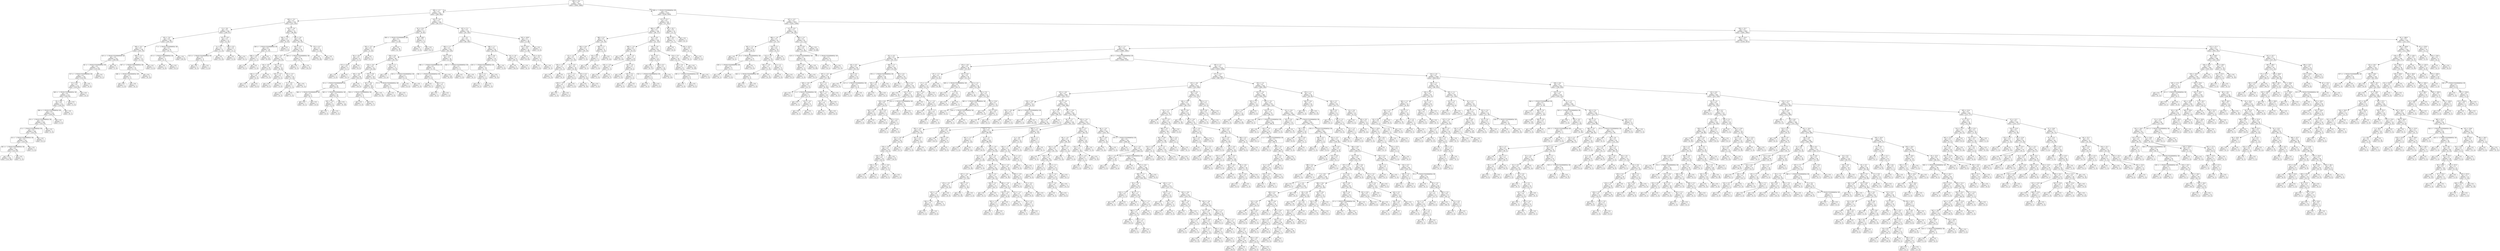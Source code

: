 digraph Tree {
node [shape=box, style="rounded", color="black", fontname=helvetica] ;
edge [fontname=helvetica] ;
0 [label="189 <= -4.6\ngini = 0.5\nsamples = 3677\nvalue = [2842, 2889]"] ;
1 [label="399 <= -2.7\ngini = 0.5\nsamples = 452\nvalue = [284, 460]"] ;
0 -> 1 [labeldistance=2.5, labelangle=45, headlabel="True"] ;
2 [label="244 <= -5.2\ngini = 0.5\nsamples = 234\nvalue = [215, 183]"] ;
1 -> 2 ;
3 [label="6 <= -0.4\ngini = 0.5\nsamples = 160\nvalue = [169, 97]"] ;
2 -> 3 ;
4 [label="69 <= -5.6\ngini = 0.4\nsamples = 148\nvalue = [165, 81]"] ;
3 -> 4 ;
5 [label="349 <= -6.1\ngini = 0.5\nsamples = 134\nvalue = [143, 79]"] ;
4 -> 5 ;
6 [label="323 <= -1.7014117331926443e+38\ngini = 0.4\nsamples = 122\nvalue = [140, 66]"] ;
5 -> 6 ;
7 [label="82 <= -1.7014117331926443e+38\ngini = 0.4\nsamples = 117\nvalue = [133, 66]"] ;
6 -> 7 ;
8 [label="137 <= -1.7014117331926443e+38\ngini = 0.4\nsamples = 116\nvalue = [133, 65]"] ;
7 -> 8 ;
9 [label="33 <= 0.8\ngini = 0.4\nsamples = 113\nvalue = [129, 65]"] ;
8 -> 9 ;
10 [label="340 <= -1.7014117331926443e+38\ngini = 0.4\nsamples = 112\nvalue = [129, 63]"] ;
9 -> 10 ;
11 [label="78 <= 0.8\ngini = 0.4\nsamples = 111\nvalue = [128, 63]"] ;
10 -> 11 ;
12 [label="384 <= -1.7014117331926443e+38\ngini = 0.4\nsamples = 110\nvalue = [128, 62]"] ;
11 -> 12 ;
13 [label="34 <= -1.7014117331926443e+38\ngini = 0.4\nsamples = 109\nvalue = [125, 62]"] ;
12 -> 13 ;
14 [label="0 <= -1.7014117331926443e+38\ngini = 0.4\nsamples = 108\nvalue = [124, 62]"] ;
13 -> 14 ;
15 [label="16 <= -1.7014117331926443e+38\ngini = 0.4\nsamples = 107\nvalue = [124, 60]"] ;
14 -> 15 ;
16 [label="261 <= -1.7014117331926443e+38\ngini = 0.4\nsamples = 106\nvalue = [123, 60]"] ;
15 -> 16 ;
17 [label="gini = 0.4\nsamples = 105\nvalue = [122, 60]"] ;
16 -> 17 ;
18 [label="gini = 0.0\nsamples = 1\nvalue = [1, 0]"] ;
16 -> 18 ;
19 [label="gini = 0.0\nsamples = 1\nvalue = [1, 0]"] ;
15 -> 19 ;
20 [label="gini = 0.0\nsamples = 1\nvalue = [0, 2]"] ;
14 -> 20 ;
21 [label="gini = 0.0\nsamples = 1\nvalue = [1, 0]"] ;
13 -> 21 ;
22 [label="gini = 0.0\nsamples = 1\nvalue = [3, 0]"] ;
12 -> 22 ;
23 [label="gini = 0.0\nsamples = 1\nvalue = [0, 1]"] ;
11 -> 23 ;
24 [label="gini = 0.0\nsamples = 1\nvalue = [1, 0]"] ;
10 -> 24 ;
25 [label="gini = 0.0\nsamples = 1\nvalue = [0, 2]"] ;
9 -> 25 ;
26 [label="gini = 0.0\nsamples = 3\nvalue = [4, 0]"] ;
8 -> 26 ;
27 [label="gini = 0.0\nsamples = 1\nvalue = [0, 1]"] ;
7 -> 27 ;
28 [label="gini = 0.0\nsamples = 5\nvalue = [7, 0]"] ;
6 -> 28 ;
29 [label="244 <= -5.7\ngini = 0.3\nsamples = 12\nvalue = [3, 13]"] ;
5 -> 29 ;
30 [label="367 <= -1.7014117331926443e+38\ngini = 0.1\nsamples = 11\nvalue = [1, 13]"] ;
29 -> 30 ;
31 [label="188 <= -1.7014117331926443e+38\ngini = 0.5\nsamples = 2\nvalue = [1, 1]"] ;
30 -> 31 ;
32 [label="gini = 0.0\nsamples = 1\nvalue = [1, 0]"] ;
31 -> 32 ;
33 [label="gini = 0.0\nsamples = 1\nvalue = [0, 1]"] ;
31 -> 33 ;
34 [label="gini = 0.0\nsamples = 9\nvalue = [0, 12]"] ;
30 -> 34 ;
35 [label="gini = 0.0\nsamples = 1\nvalue = [2, 0]"] ;
29 -> 35 ;
36 [label="7 <= -1.7014117331926443e+38\ngini = 0.2\nsamples = 14\nvalue = [22, 2]"] ;
4 -> 36 ;
37 [label="43 <= -1.7014117331926443e+38\ngini = 0.5\nsamples = 3\nvalue = [2, 2]"] ;
36 -> 37 ;
38 [label="gini = 0.0\nsamples = 2\nvalue = [2, 0]"] ;
37 -> 38 ;
39 [label="gini = 0.0\nsamples = 1\nvalue = [0, 2]"] ;
37 -> 39 ;
40 [label="gini = 0.0\nsamples = 11\nvalue = [20, 0]"] ;
36 -> 40 ;
41 [label="315 <= -0.0\ngini = 0.3\nsamples = 12\nvalue = [4, 16]"] ;
3 -> 41 ;
42 [label="4 <= 0.7\ngini = 0.1\nsamples = 9\nvalue = [1, 15]"] ;
41 -> 42 ;
43 [label="115 <= -1.7014117331926443e+38\ngini = 0.4\nsamples = 3\nvalue = [1, 3]"] ;
42 -> 43 ;
44 [label="gini = 0.0\nsamples = 2\nvalue = [0, 3]"] ;
43 -> 44 ;
45 [label="gini = 0.0\nsamples = 1\nvalue = [1, 0]"] ;
43 -> 45 ;
46 [label="gini = 0.0\nsamples = 6\nvalue = [0, 12]"] ;
42 -> 46 ;
47 [label="286 <= 0.5\ngini = 0.4\nsamples = 3\nvalue = [3, 1]"] ;
41 -> 47 ;
48 [label="gini = 0.0\nsamples = 2\nvalue = [3, 0]"] ;
47 -> 48 ;
49 [label="gini = 0.0\nsamples = 1\nvalue = [0, 1]"] ;
47 -> 49 ;
50 [label="323 <= -5.0\ngini = 0.5\nsamples = 74\nvalue = [46, 86]"] ;
2 -> 50 ;
51 [label="106 <= -3.2\ngini = 0.2\nsamples = 26\nvalue = [4, 43]"] ;
50 -> 51 ;
52 [label="109 <= -1.7014117331926443e+38\ngini = 0.0\nsamples = 24\nvalue = [1, 43]"] ;
51 -> 52 ;
53 [label="289 <= -4.8\ngini = 0.5\nsamples = 2\nvalue = [1, 1]"] ;
52 -> 53 ;
54 [label="gini = 0.0\nsamples = 1\nvalue = [0, 1]"] ;
53 -> 54 ;
55 [label="gini = 0.0\nsamples = 1\nvalue = [1, 0]"] ;
53 -> 55 ;
56 [label="gini = 0.0\nsamples = 22\nvalue = [0, 42]"] ;
52 -> 56 ;
57 [label="gini = 0.0\nsamples = 2\nvalue = [3, 0]"] ;
51 -> 57 ;
58 [label="245 <= 2.8\ngini = 0.5\nsamples = 48\nvalue = [42, 43]"] ;
50 -> 58 ;
59 [label="158 <= -4.7\ngini = 0.5\nsamples = 39\nvalue = [41, 23]"] ;
58 -> 59 ;
60 [label="386 <= -4.9\ngini = 0.5\nsamples = 25\nvalue = [19, 20]"] ;
59 -> 60 ;
61 [label="64 <= -4.9\ngini = 0.4\nsamples = 10\nvalue = [13, 4]"] ;
60 -> 61 ;
62 [label="362 <= -5.0\ngini = 0.4\nsamples = 4\nvalue = [2, 4]"] ;
61 -> 62 ;
63 [label="gini = 0.0\nsamples = 1\nvalue = [2, 0]"] ;
62 -> 63 ;
64 [label="gini = 0.0\nsamples = 3\nvalue = [0, 4]"] ;
62 -> 64 ;
65 [label="gini = 0.0\nsamples = 6\nvalue = [11, 0]"] ;
61 -> 65 ;
66 [label="221 <= -4.7\ngini = 0.4\nsamples = 15\nvalue = [6, 16]"] ;
60 -> 66 ;
67 [label="341 <= -4.7\ngini = 0.4\nsamples = 5\nvalue = [5, 2]"] ;
66 -> 67 ;
68 [label="gini = 0.0\nsamples = 2\nvalue = [0, 2]"] ;
67 -> 68 ;
69 [label="gini = 0.0\nsamples = 3\nvalue = [5, 0]"] ;
67 -> 69 ;
70 [label="102 <= -4.7\ngini = 0.1\nsamples = 10\nvalue = [1, 14]"] ;
66 -> 70 ;
71 [label="9 <= -4.9\ngini = 0.4\nsamples = 3\nvalue = [1, 3]"] ;
70 -> 71 ;
72 [label="gini = 0.0\nsamples = 2\nvalue = [0, 3]"] ;
71 -> 72 ;
73 [label="gini = 0.0\nsamples = 1\nvalue = [1, 0]"] ;
71 -> 73 ;
74 [label="gini = 0.0\nsamples = 7\nvalue = [0, 11]"] ;
70 -> 74 ;
75 [label="364 <= -1.7014117331926443e+38\ngini = 0.2\nsamples = 14\nvalue = [22, 3]"] ;
59 -> 75 ;
76 [label="gini = 0.0\nsamples = 2\nvalue = [0, 3]"] ;
75 -> 76 ;
77 [label="gini = 0.0\nsamples = 12\nvalue = [22, 0]"] ;
75 -> 77 ;
78 [label="272 <= 6.7\ngini = 0.1\nsamples = 9\nvalue = [1, 20]"] ;
58 -> 78 ;
79 [label="gini = 0.0\nsamples = 8\nvalue = [0, 20]"] ;
78 -> 79 ;
80 [label="gini = 0.0\nsamples = 1\nvalue = [1, 0]"] ;
78 -> 80 ;
81 [label="314 <= -3.4\ngini = 0.3\nsamples = 218\nvalue = [69, 277]"] ;
1 -> 81 ;
82 [label="43 <= 15.2\ngini = 0.1\nsamples = 57\nvalue = [6, 85]"] ;
81 -> 82 ;
83 [label="390 <= -1.7014117331926443e+38\ngini = 0.1\nsamples = 53\nvalue = [3, 82]"] ;
82 -> 83 ;
84 [label="195 <= -0.7\ngini = 0.4\nsamples = 11\nvalue = [3, 10]"] ;
83 -> 84 ;
85 [label="58 <= -0.6\ngini = 0.5\nsamples = 6\nvalue = [3, 3]"] ;
84 -> 85 ;
86 [label="177 <= 12.6\ngini = 0.4\nsamples = 4\nvalue = [3, 1]"] ;
85 -> 86 ;
87 [label="gini = 0.0\nsamples = 3\nvalue = [3, 0]"] ;
86 -> 87 ;
88 [label="gini = 0.0\nsamples = 1\nvalue = [0, 1]"] ;
86 -> 88 ;
89 [label="gini = 0.0\nsamples = 2\nvalue = [0, 2]"] ;
85 -> 89 ;
90 [label="gini = 0.0\nsamples = 5\nvalue = [0, 7]"] ;
84 -> 90 ;
91 [label="gini = 0.0\nsamples = 42\nvalue = [0, 72]"] ;
83 -> 91 ;
92 [label="96 <= 28.0\ngini = 0.5\nsamples = 4\nvalue = [3, 3]"] ;
82 -> 92 ;
93 [label="gini = 0.0\nsamples = 2\nvalue = [3, 0]"] ;
92 -> 93 ;
94 [label="gini = 0.0\nsamples = 2\nvalue = [0, 3]"] ;
92 -> 94 ;
95 [label="107 <= 5.1\ngini = 0.4\nsamples = 161\nvalue = [63, 192]"] ;
81 -> 95 ;
96 [label="3 <= 1.8\ngini = 0.4\nsamples = 129\nvalue = [60, 144]"] ;
95 -> 96 ;
97 [label="390 <= 1.3\ngini = 0.3\nsamples = 103\nvalue = [36, 124]"] ;
96 -> 97 ;
98 [label="259 <= 0.6\ngini = 0.4\nsamples = 68\nvalue = [34, 70]"] ;
97 -> 98 ;
99 [label="178 <= -0.4\ngini = 0.4\nsamples = 57\nvalue = [22, 66]"] ;
98 -> 99 ;
100 [label="98 <= -0.6\ngini = 0.5\nsamples = 28\nvalue = [19, 23]"] ;
99 -> 100 ;
101 [label="32 <= -1.7014117331926443e+38\ngini = 0.4\nsamples = 22\nvalue = [9, 23]"] ;
100 -> 101 ;
102 [label="366 <= -1.7014117331926443e+38\ngini = 0.3\nsamples = 3\nvalue = [4, 1]"] ;
101 -> 102 ;
103 [label="gini = 0.0\nsamples = 1\nvalue = [0, 1]"] ;
102 -> 103 ;
104 [label="gini = 0.0\nsamples = 2\nvalue = [4, 0]"] ;
102 -> 104 ;
105 [label="182 <= -1.7014117331926443e+38\ngini = 0.3\nsamples = 19\nvalue = [5, 22]"] ;
101 -> 105 ;
106 [label="195 <= -2.4\ngini = 0.5\nsamples = 6\nvalue = [5, 4]"] ;
105 -> 106 ;
107 [label="gini = 0.0\nsamples = 3\nvalue = [0, 4]"] ;
106 -> 107 ;
108 [label="gini = 0.0\nsamples = 3\nvalue = [5, 0]"] ;
106 -> 108 ;
109 [label="gini = 0.0\nsamples = 13\nvalue = [0, 18]"] ;
105 -> 109 ;
110 [label="gini = 0.0\nsamples = 6\nvalue = [10, 0]"] ;
100 -> 110 ;
111 [label="270 <= 0.8\ngini = 0.1\nsamples = 29\nvalue = [3, 43]"] ;
99 -> 111 ;
112 [label="64 <= -0.6\ngini = 0.0\nsamples = 26\nvalue = [1, 42]"] ;
111 -> 112 ;
113 [label="158 <= -1.7014117331926443e+38\ngini = 0.2\nsamples = 5\nvalue = [1, 7]"] ;
112 -> 113 ;
114 [label="gini = 0.0\nsamples = 1\nvalue = [1, 0]"] ;
113 -> 114 ;
115 [label="gini = 0.0\nsamples = 4\nvalue = [0, 7]"] ;
113 -> 115 ;
116 [label="gini = 0.0\nsamples = 21\nvalue = [0, 35]"] ;
112 -> 116 ;
117 [label="72 <= -1.7014117331926443e+38\ngini = 0.4\nsamples = 3\nvalue = [2, 1]"] ;
111 -> 117 ;
118 [label="gini = 0.0\nsamples = 2\nvalue = [2, 0]"] ;
117 -> 118 ;
119 [label="gini = 0.0\nsamples = 1\nvalue = [0, 1]"] ;
117 -> 119 ;
120 [label="234 <= 1.1\ngini = 0.4\nsamples = 11\nvalue = [12, 4]"] ;
98 -> 120 ;
121 [label="gini = 0.0\nsamples = 7\nvalue = [11, 0]"] ;
120 -> 121 ;
122 [label="230 <= -1.7014117331926443e+38\ngini = 0.3\nsamples = 4\nvalue = [1, 4]"] ;
120 -> 122 ;
123 [label="gini = 0.0\nsamples = 3\nvalue = [0, 4]"] ;
122 -> 123 ;
124 [label="gini = 0.0\nsamples = 1\nvalue = [1, 0]"] ;
122 -> 124 ;
125 [label="318 <= 12.8\ngini = 0.1\nsamples = 35\nvalue = [2, 54]"] ;
97 -> 125 ;
126 [label="296 <= -1.7014117331926443e+38\ngini = 0.0\nsamples = 33\nvalue = [1, 53]"] ;
125 -> 126 ;
127 [label="246 <= -1.7014117331926443e+38\ngini = 0.2\nsamples = 5\nvalue = [1, 8]"] ;
126 -> 127 ;
128 [label="gini = 0.0\nsamples = 3\nvalue = [0, 7]"] ;
127 -> 128 ;
129 [label="394 <= 3.7\ngini = 0.5\nsamples = 2\nvalue = [1, 1]"] ;
127 -> 129 ;
130 [label="gini = 0.0\nsamples = 1\nvalue = [0, 1]"] ;
129 -> 130 ;
131 [label="gini = 0.0\nsamples = 1\nvalue = [1, 0]"] ;
129 -> 131 ;
132 [label="gini = 0.0\nsamples = 28\nvalue = [0, 45]"] ;
126 -> 132 ;
133 [label="264 <= -1.7014117331926443e+38\ngini = 0.5\nsamples = 2\nvalue = [1, 1]"] ;
125 -> 133 ;
134 [label="gini = 0.0\nsamples = 1\nvalue = [1, 0]"] ;
133 -> 134 ;
135 [label="gini = 0.0\nsamples = 1\nvalue = [0, 1]"] ;
133 -> 135 ;
136 [label="298 <= 1.7\ngini = 0.5\nsamples = 26\nvalue = [24, 20]"] ;
96 -> 136 ;
137 [label="207 <= 4.6\ngini = 0.3\nsamples = 14\nvalue = [4, 17]"] ;
136 -> 137 ;
138 [label="224 <= -1.7014117331926443e+38\ngini = 0.1\nsamples = 12\nvalue = [1, 17]"] ;
137 -> 138 ;
139 [label="320 <= 3.1\ngini = 0.4\nsamples = 3\nvalue = [1, 2]"] ;
138 -> 139 ;
140 [label="gini = 0.0\nsamples = 2\nvalue = [0, 2]"] ;
139 -> 140 ;
141 [label="gini = 0.0\nsamples = 1\nvalue = [1, 0]"] ;
139 -> 141 ;
142 [label="gini = 0.0\nsamples = 9\nvalue = [0, 15]"] ;
138 -> 142 ;
143 [label="gini = 0.0\nsamples = 2\nvalue = [3, 0]"] ;
137 -> 143 ;
144 [label="151 <= 3.8\ngini = 0.2\nsamples = 12\nvalue = [20, 3]"] ;
136 -> 144 ;
145 [label="gini = 0.0\nsamples = 9\nvalue = [20, 0]"] ;
144 -> 145 ;
146 [label="gini = 0.0\nsamples = 3\nvalue = [0, 3]"] ;
144 -> 146 ;
147 [label="343 <= 44.8\ngini = 0.1\nsamples = 32\nvalue = [3, 48]"] ;
95 -> 147 ;
148 [label="372 <= 20.4\ngini = 0.0\nsamples = 31\nvalue = [1, 48]"] ;
147 -> 148 ;
149 [label="gini = 0.0\nsamples = 27\nvalue = [0, 45]"] ;
148 -> 149 ;
150 [label="333 <= 25.7\ngini = 0.4\nsamples = 4\nvalue = [1, 3]"] ;
148 -> 150 ;
151 [label="gini = 0.0\nsamples = 1\nvalue = [1, 0]"] ;
150 -> 151 ;
152 [label="gini = 0.0\nsamples = 3\nvalue = [0, 3]"] ;
150 -> 152 ;
153 [label="gini = 0.0\nsamples = 1\nvalue = [2, 0]"] ;
147 -> 153 ;
154 [label="369 <= -1.7014117331926443e+38\ngini = 0.5\nsamples = 3225\nvalue = [2558, 2429]"] ;
0 -> 154 [labeldistance=2.5, labelangle=-45, headlabel="False"] ;
155 [label="172 <= 15.7\ngini = 0.4\nsamples = 150\nvalue = [57, 181]"] ;
154 -> 155 ;
156 [label="380 <= -2.9\ngini = 0.3\nsamples = 140\nvalue = [46, 177]"] ;
155 -> 156 ;
157 [label="386 <= 0.3\ngini = 0.5\nsamples = 36\nvalue = [25, 34]"] ;
156 -> 157 ;
158 [label="292 <= 0.9\ngini = 0.5\nsamples = 27\nvalue = [24, 19]"] ;
157 -> 158 ;
159 [label="32 <= -3.2\ngini = 0.5\nsamples = 23\nvalue = [17, 19]"] ;
158 -> 159 ;
160 [label="276 <= -3.7\ngini = 0.3\nsamples = 9\nvalue = [11, 3]"] ;
159 -> 160 ;
161 [label="gini = 0.0\nsamples = 6\nvalue = [11, 0]"] ;
160 -> 161 ;
162 [label="gini = 0.0\nsamples = 3\nvalue = [0, 3]"] ;
160 -> 162 ;
163 [label="13 <= -0.5\ngini = 0.4\nsamples = 14\nvalue = [6, 16]"] ;
159 -> 163 ;
164 [label="117 <= -1.1\ngini = 0.4\nsamples = 5\nvalue = [4, 2]"] ;
163 -> 164 ;
165 [label="229 <= -3.5\ngini = 0.4\nsamples = 3\nvalue = [1, 2]"] ;
164 -> 165 ;
166 [label="gini = 0.0\nsamples = 1\nvalue = [1, 0]"] ;
165 -> 166 ;
167 [label="gini = 0.0\nsamples = 2\nvalue = [0, 2]"] ;
165 -> 167 ;
168 [label="gini = 0.0\nsamples = 2\nvalue = [3, 0]"] ;
164 -> 168 ;
169 [label="223 <= 6.3\ngini = 0.2\nsamples = 9\nvalue = [2, 14]"] ;
163 -> 169 ;
170 [label="gini = 0.0\nsamples = 8\nvalue = [0, 14]"] ;
169 -> 170 ;
171 [label="gini = 0.0\nsamples = 1\nvalue = [2, 0]"] ;
169 -> 171 ;
172 [label="gini = 0.0\nsamples = 4\nvalue = [7, 0]"] ;
158 -> 172 ;
173 [label="168 <= 1.1\ngini = 0.1\nsamples = 9\nvalue = [1, 15]"] ;
157 -> 173 ;
174 [label="44 <= 0.9\ngini = 0.5\nsamples = 2\nvalue = [1, 1]"] ;
173 -> 174 ;
175 [label="gini = 0.0\nsamples = 1\nvalue = [0, 1]"] ;
174 -> 175 ;
176 [label="gini = 0.0\nsamples = 1\nvalue = [1, 0]"] ;
174 -> 176 ;
177 [label="gini = 0.0\nsamples = 7\nvalue = [0, 14]"] ;
173 -> 177 ;
178 [label="54 <= -0.9\ngini = 0.2\nsamples = 104\nvalue = [21, 143]"] ;
156 -> 178 ;
179 [label="299 <= -1.9\ngini = 0.4\nsamples = 23\nvalue = [9, 23]"] ;
178 -> 179 ;
180 [label="gini = 0.0\nsamples = 9\nvalue = [0, 14]"] ;
179 -> 180 ;
181 [label="33 <= -1.4\ngini = 0.5\nsamples = 14\nvalue = [9, 9]"] ;
179 -> 181 ;
182 [label="201 <= -1.9\ngini = 0.2\nsamples = 7\nvalue = [1, 7]"] ;
181 -> 182 ;
183 [label="gini = 0.0\nsamples = 1\nvalue = [1, 0]"] ;
182 -> 183 ;
184 [label="gini = 0.0\nsamples = 6\nvalue = [0, 7]"] ;
182 -> 184 ;
185 [label="38 <= -1.0\ngini = 0.3\nsamples = 7\nvalue = [8, 2]"] ;
181 -> 185 ;
186 [label="gini = 0.0\nsamples = 4\nvalue = [7, 0]"] ;
185 -> 186 ;
187 [label="181 <= 0.1\ngini = 0.4\nsamples = 3\nvalue = [1, 2]"] ;
185 -> 187 ;
188 [label="gini = 0.0\nsamples = 2\nvalue = [0, 2]"] ;
187 -> 188 ;
189 [label="gini = 0.0\nsamples = 1\nvalue = [1, 0]"] ;
187 -> 189 ;
190 [label="375 <= 3.9\ngini = 0.2\nsamples = 81\nvalue = [12, 120]"] ;
178 -> 190 ;
191 [label="351 <= 0.3\ngini = 0.1\nsamples = 57\nvalue = [3, 87]"] ;
190 -> 191 ;
192 [label="gini = 0.0\nsamples = 45\nvalue = [0, 71]"] ;
191 -> 192 ;
193 [label="208 <= 0.7\ngini = 0.3\nsamples = 12\nvalue = [3, 16]"] ;
191 -> 193 ;
194 [label="310 <= -1.7014117331926443e+38\ngini = 0.5\nsamples = 3\nvalue = [3, 2]"] ;
193 -> 194 ;
195 [label="gini = 0.0\nsamples = 1\nvalue = [0, 2]"] ;
194 -> 195 ;
196 [label="gini = 0.0\nsamples = 2\nvalue = [3, 0]"] ;
194 -> 196 ;
197 [label="gini = 0.0\nsamples = 9\nvalue = [0, 14]"] ;
193 -> 197 ;
198 [label="174 <= 7.9\ngini = 0.3\nsamples = 24\nvalue = [9, 33]"] ;
190 -> 198 ;
199 [label="90 <= 7.4\ngini = 0.5\nsamples = 8\nvalue = [9, 5]"] ;
198 -> 199 ;
200 [label="295 <= -1.7014117331926443e+38\ngini = 0.4\nsamples = 4\nvalue = [2, 5]"] ;
199 -> 200 ;
201 [label="gini = 0.0\nsamples = 1\nvalue = [2, 0]"] ;
200 -> 201 ;
202 [label="gini = 0.0\nsamples = 3\nvalue = [0, 5]"] ;
200 -> 202 ;
203 [label="gini = 0.0\nsamples = 4\nvalue = [7, 0]"] ;
199 -> 203 ;
204 [label="gini = 0.0\nsamples = 16\nvalue = [0, 28]"] ;
198 -> 204 ;
205 [label="66 <= 35.7\ngini = 0.4\nsamples = 10\nvalue = [11, 4]"] ;
155 -> 205 ;
206 [label="386 <= 20.1\ngini = 0.2\nsamples = 8\nvalue = [11, 1]"] ;
205 -> 206 ;
207 [label="gini = 0.0\nsamples = 5\nvalue = [9, 0]"] ;
206 -> 207 ;
208 [label="342 <= 22.2\ngini = 0.4\nsamples = 3\nvalue = [2, 1]"] ;
206 -> 208 ;
209 [label="gini = 0.0\nsamples = 1\nvalue = [0, 1]"] ;
208 -> 209 ;
210 [label="gini = 0.0\nsamples = 2\nvalue = [2, 0]"] ;
208 -> 210 ;
211 [label="gini = 0.0\nsamples = 2\nvalue = [0, 3]"] ;
205 -> 211 ;
212 [label="107 <= -4.7\ngini = 0.5\nsamples = 3075\nvalue = [2501, 2248]"] ;
154 -> 212 ;
213 [label="113 <= -0.5\ngini = 0.3\nsamples = 128\nvalue = [40, 165]"] ;
212 -> 213 ;
214 [label="398 <= -1.8\ngini = 0.5\nsamples = 41\nvalue = [27, 33]"] ;
213 -> 214 ;
215 [label="392 <= -5.3\ngini = 0.4\nsamples = 16\nvalue = [18, 6]"] ;
214 -> 215 ;
216 [label="gini = 0.0\nsamples = 3\nvalue = [0, 5]"] ;
215 -> 216 ;
217 [label="8 <= -1.7014117331926443e+38\ngini = 0.1\nsamples = 13\nvalue = [18, 1]"] ;
215 -> 217 ;
218 [label="329 <= -1.7014117331926443e+38\ngini = 0.4\nsamples = 4\nvalue = [3, 1]"] ;
217 -> 218 ;
219 [label="gini = 0.0\nsamples = 1\nvalue = [0, 1]"] ;
218 -> 219 ;
220 [label="gini = 0.0\nsamples = 3\nvalue = [3, 0]"] ;
218 -> 220 ;
221 [label="gini = 0.0\nsamples = 9\nvalue = [15, 0]"] ;
217 -> 221 ;
222 [label="176 <= 2.1\ngini = 0.4\nsamples = 25\nvalue = [9, 27]"] ;
214 -> 222 ;
223 [label="112 <= -0.5\ngini = 0.2\nsamples = 21\nvalue = [4, 27]"] ;
222 -> 223 ;
224 [label="262 <= -1.6\ngini = 0.1\nsamples = 17\nvalue = [1, 25]"] ;
223 -> 224 ;
225 [label="262 <= -1.7014117331926443e+38\ngini = 0.4\nsamples = 2\nvalue = [1, 2]"] ;
224 -> 225 ;
226 [label="gini = 0.0\nsamples = 1\nvalue = [0, 2]"] ;
225 -> 226 ;
227 [label="gini = 0.0\nsamples = 1\nvalue = [1, 0]"] ;
225 -> 227 ;
228 [label="gini = 0.0\nsamples = 15\nvalue = [0, 23]"] ;
224 -> 228 ;
229 [label="16 <= 1.1\ngini = 0.5\nsamples = 4\nvalue = [3, 2]"] ;
223 -> 229 ;
230 [label="gini = 0.0\nsamples = 2\nvalue = [3, 0]"] ;
229 -> 230 ;
231 [label="gini = 0.0\nsamples = 2\nvalue = [0, 2]"] ;
229 -> 231 ;
232 [label="gini = 0.0\nsamples = 4\nvalue = [5, 0]"] ;
222 -> 232 ;
233 [label="368 <= 1.4\ngini = 0.2\nsamples = 87\nvalue = [13, 132]"] ;
213 -> 233 ;
234 [label="305 <= 0.8\ngini = 0.4\nsamples = 32\nvalue = [13, 44]"] ;
233 -> 234 ;
235 [label="114 <= -1.7014117331926443e+38\ngini = 0.1\nsamples = 24\nvalue = [2, 42]"] ;
234 -> 235 ;
236 [label="364 <= 0.9\ngini = 0.5\nsamples = 3\nvalue = [2, 2]"] ;
235 -> 236 ;
237 [label="gini = 0.0\nsamples = 1\nvalue = [2, 0]"] ;
236 -> 237 ;
238 [label="gini = 0.0\nsamples = 2\nvalue = [0, 2]"] ;
236 -> 238 ;
239 [label="gini = 0.0\nsamples = 21\nvalue = [0, 40]"] ;
235 -> 239 ;
240 [label="39 <= -1.7014117331926443e+38\ngini = 0.3\nsamples = 8\nvalue = [11, 2]"] ;
234 -> 240 ;
241 [label="gini = 0.0\nsamples = 2\nvalue = [0, 2]"] ;
240 -> 241 ;
242 [label="gini = 0.0\nsamples = 6\nvalue = [11, 0]"] ;
240 -> 242 ;
243 [label="gini = 0.0\nsamples = 55\nvalue = [0, 88]"] ;
233 -> 243 ;
244 [label="106 <= 33.7\ngini = 0.5\nsamples = 2947\nvalue = [2461, 2083]"] ;
212 -> 244 ;
245 [label="387 <= 15.4\ngini = 0.5\nsamples = 2723\nvalue = [2339, 1873]"] ;
244 -> 245 ;
246 [label="395 <= -5.7\ngini = 0.5\nsamples = 2313\nvalue = [1885, 1682]"] ;
245 -> 246 ;
247 [label="251 <= 0.5\ngini = 0.4\nsamples = 118\nvalue = [45, 132]"] ;
246 -> 247 ;
248 [label="141 <= 0.5\ngini = 0.5\nsamples = 49\nvalue = [30, 43]"] ;
247 -> 248 ;
249 [label="197 <= -1.6\ngini = 0.4\nsamples = 39\nvalue = [17, 39]"] ;
248 -> 249 ;
250 [label="304 <= -4.9\ngini = 0.4\nsamples = 12\nvalue = [11, 5]"] ;
249 -> 250 ;
251 [label="gini = 0.0\nsamples = 3\nvalue = [0, 3]"] ;
250 -> 251 ;
252 [label="5 <= -1.7014117331926443e+38\ngini = 0.3\nsamples = 9\nvalue = [11, 2]"] ;
250 -> 252 ;
253 [label="gini = 0.0\nsamples = 1\nvalue = [0, 1]"] ;
252 -> 253 ;
254 [label="152 <= -4.5\ngini = 0.2\nsamples = 8\nvalue = [11, 1]"] ;
252 -> 254 ;
255 [label="gini = 0.0\nsamples = 1\nvalue = [0, 1]"] ;
254 -> 255 ;
256 [label="gini = 0.0\nsamples = 7\nvalue = [11, 0]"] ;
254 -> 256 ;
257 [label="54 <= -1.1\ngini = 0.3\nsamples = 27\nvalue = [6, 34]"] ;
249 -> 257 ;
258 [label="180 <= -1.2\ngini = 0.5\nsamples = 10\nvalue = [6, 7]"] ;
257 -> 258 ;
259 [label="312 <= -1.3\ngini = 0.4\nsamples = 6\nvalue = [6, 2]"] ;
258 -> 259 ;
260 [label="gini = 0.0\nsamples = 2\nvalue = [0, 2]"] ;
259 -> 260 ;
261 [label="gini = 0.0\nsamples = 4\nvalue = [6, 0]"] ;
259 -> 261 ;
262 [label="gini = 0.0\nsamples = 4\nvalue = [0, 5]"] ;
258 -> 262 ;
263 [label="gini = 0.0\nsamples = 17\nvalue = [0, 27]"] ;
257 -> 263 ;
264 [label="119 <= 0.5\ngini = 0.4\nsamples = 10\nvalue = [13, 4]"] ;
248 -> 264 ;
265 [label="gini = 0.0\nsamples = 6\nvalue = [12, 0]"] ;
264 -> 265 ;
266 [label="211 <= -1.7014117331926443e+38\ngini = 0.3\nsamples = 4\nvalue = [1, 4]"] ;
264 -> 266 ;
267 [label="gini = 0.0\nsamples = 1\nvalue = [1, 0]"] ;
266 -> 267 ;
268 [label="gini = 0.0\nsamples = 3\nvalue = [0, 4]"] ;
266 -> 268 ;
269 [label="300 <= 1.7\ngini = 0.2\nsamples = 69\nvalue = [15, 89]"] ;
247 -> 269 ;
270 [label="276 <= -1.7014117331926443e+38\ngini = 0.1\nsamples = 26\nvalue = [1, 36]"] ;
269 -> 270 ;
271 [label="89 <= 1.4\ngini = 0.4\nsamples = 3\nvalue = [1, 2]"] ;
270 -> 271 ;
272 [label="gini = 0.0\nsamples = 1\nvalue = [1, 0]"] ;
271 -> 272 ;
273 [label="gini = 0.0\nsamples = 2\nvalue = [0, 2]"] ;
271 -> 273 ;
274 [label="gini = 0.0\nsamples = 23\nvalue = [0, 34]"] ;
270 -> 274 ;
275 [label="89 <= 2.4\ngini = 0.3\nsamples = 43\nvalue = [14, 53]"] ;
269 -> 275 ;
276 [label="gini = 0.0\nsamples = 3\nvalue = [3, 0]"] ;
275 -> 276 ;
277 [label="336 <= 5.0\ngini = 0.3\nsamples = 40\nvalue = [11, 53]"] ;
275 -> 277 ;
278 [label="gini = 0.0\nsamples = 19\nvalue = [0, 31]"] ;
277 -> 278 ;
279 [label="210 <= 11.7\ngini = 0.4\nsamples = 21\nvalue = [11, 22]"] ;
277 -> 279 ;
280 [label="378 <= 8.9\ngini = 0.5\nsamples = 12\nvalue = [10, 9]"] ;
279 -> 280 ;
281 [label="263 <= 6.3\ngini = 0.4\nsamples = 8\nvalue = [3, 8]"] ;
280 -> 281 ;
282 [label="gini = 0.0\nsamples = 1\nvalue = [3, 0]"] ;
281 -> 282 ;
283 [label="gini = 0.0\nsamples = 7\nvalue = [0, 8]"] ;
281 -> 283 ;
284 [label="110 <= 9.5\ngini = 0.2\nsamples = 4\nvalue = [7, 1]"] ;
280 -> 284 ;
285 [label="gini = 0.0\nsamples = 2\nvalue = [4, 0]"] ;
284 -> 285 ;
286 [label="376 <= 11.2\ngini = 0.4\nsamples = 2\nvalue = [3, 1]"] ;
284 -> 286 ;
287 [label="gini = 0.0\nsamples = 1\nvalue = [0, 1]"] ;
286 -> 287 ;
288 [label="gini = 0.0\nsamples = 1\nvalue = [3, 0]"] ;
286 -> 288 ;
289 [label="222 <= -1.7014117331926443e+38\ngini = 0.1\nsamples = 9\nvalue = [1, 13]"] ;
279 -> 289 ;
290 [label="gini = 0.0\nsamples = 1\nvalue = [1, 0]"] ;
289 -> 290 ;
291 [label="gini = 0.0\nsamples = 8\nvalue = [0, 13]"] ;
289 -> 291 ;
292 [label="28 <= -1.7014117331926443e+38\ngini = 0.5\nsamples = 2195\nvalue = [1840, 1550]"] ;
246 -> 292 ;
293 [label="179 <= -0.6\ngini = 0.4\nsamples = 76\nvalue = [25, 82]"] ;
292 -> 293 ;
294 [label="87 <= -1.3\ngini = 0.2\nsamples = 33\nvalue = [4, 41]"] ;
293 -> 294 ;
295 [label="17 <= -1.3\ngini = 0.4\nsamples = 13\nvalue = [4, 13]"] ;
294 -> 295 ;
296 [label="120 <= -2.0\ngini = 0.5\nsamples = 7\nvalue = [4, 6]"] ;
295 -> 296 ;
297 [label="gini = 0.0\nsamples = 3\nvalue = [0, 4]"] ;
296 -> 297 ;
298 [label="11 <= -1.9\ngini = 0.4\nsamples = 4\nvalue = [4, 2]"] ;
296 -> 298 ;
299 [label="gini = 0.0\nsamples = 2\nvalue = [3, 0]"] ;
298 -> 299 ;
300 [label="110 <= -1.3\ngini = 0.4\nsamples = 2\nvalue = [1, 2]"] ;
298 -> 300 ;
301 [label="gini = 0.0\nsamples = 1\nvalue = [0, 2]"] ;
300 -> 301 ;
302 [label="gini = 0.0\nsamples = 1\nvalue = [1, 0]"] ;
300 -> 302 ;
303 [label="gini = 0.0\nsamples = 6\nvalue = [0, 7]"] ;
295 -> 303 ;
304 [label="gini = 0.0\nsamples = 20\nvalue = [0, 28]"] ;
294 -> 304 ;
305 [label="327 <= 0.0\ngini = 0.4\nsamples = 43\nvalue = [21, 41]"] ;
293 -> 305 ;
306 [label="309 <= -1.7014117331926443e+38\ngini = 0.4\nsamples = 9\nvalue = [10, 3]"] ;
305 -> 306 ;
307 [label="gini = 0.0\nsamples = 2\nvalue = [0, 2]"] ;
306 -> 307 ;
308 [label="7 <= 0.1\ngini = 0.2\nsamples = 7\nvalue = [10, 1]"] ;
306 -> 308 ;
309 [label="gini = 0.0\nsamples = 6\nvalue = [10, 0]"] ;
308 -> 309 ;
310 [label="gini = 0.0\nsamples = 1\nvalue = [0, 1]"] ;
308 -> 310 ;
311 [label="132 <= 1.4\ngini = 0.3\nsamples = 34\nvalue = [11, 38]"] ;
305 -> 311 ;
312 [label="gini = 0.0\nsamples = 13\nvalue = [0, 20]"] ;
311 -> 312 ;
313 [label="64 <= 7.0\ngini = 0.5\nsamples = 21\nvalue = [11, 18]"] ;
311 -> 313 ;
314 [label="385 <= -1.7014117331926443e+38\ngini = 0.4\nsamples = 10\nvalue = [10, 3]"] ;
313 -> 314 ;
315 [label="gini = 0.0\nsamples = 2\nvalue = [0, 2]"] ;
314 -> 315 ;
316 [label="138 <= -1.7014117331926443e+38\ngini = 0.2\nsamples = 8\nvalue = [10, 1]"] ;
314 -> 316 ;
317 [label="gini = 0.0\nsamples = 1\nvalue = [0, 1]"] ;
316 -> 317 ;
318 [label="gini = 0.0\nsamples = 7\nvalue = [10, 0]"] ;
316 -> 318 ;
319 [label="343 <= 13.6\ngini = 0.1\nsamples = 11\nvalue = [1, 15]"] ;
313 -> 319 ;
320 [label="gini = 0.0\nsamples = 8\nvalue = [0, 13]"] ;
319 -> 320 ;
321 [label="212 <= 14.0\ngini = 0.4\nsamples = 3\nvalue = [1, 2]"] ;
319 -> 321 ;
322 [label="gini = 0.0\nsamples = 1\nvalue = [1, 0]"] ;
321 -> 322 ;
323 [label="gini = 0.0\nsamples = 2\nvalue = [0, 2]"] ;
321 -> 323 ;
324 [label="387 <= 1.4\ngini = 0.5\nsamples = 2119\nvalue = [1815, 1468]"] ;
292 -> 324 ;
325 [label="277 <= -0.3\ngini = 0.5\nsamples = 1063\nvalue = [987, 647]"] ;
324 -> 325 ;
326 [label="232 <= -0.6\ngini = 0.5\nsamples = 633\nvalue = [523, 448]"] ;
325 -> 326 ;
327 [label="253 <= -4.9\ngini = 0.5\nsamples = 494\nvalue = [453, 311]"] ;
326 -> 327 ;
328 [label="158 <= -4.0\ngini = 0.2\nsamples = 19\nvalue = [4, 25]"] ;
327 -> 328 ;
329 [label="393 <= -4.4\ngini = 0.4\nsamples = 4\nvalue = [3, 1]"] ;
328 -> 329 ;
330 [label="gini = 0.0\nsamples = 1\nvalue = [0, 1]"] ;
329 -> 330 ;
331 [label="gini = 0.0\nsamples = 3\nvalue = [3, 0]"] ;
329 -> 331 ;
332 [label="356 <= -1.7014117331926443e+38\ngini = 0.1\nsamples = 15\nvalue = [1, 24]"] ;
328 -> 332 ;
333 [label="gini = 0.0\nsamples = 1\nvalue = [1, 0]"] ;
332 -> 333 ;
334 [label="gini = 0.0\nsamples = 14\nvalue = [0, 24]"] ;
332 -> 334 ;
335 [label="370 <= -3.4\ngini = 0.5\nsamples = 475\nvalue = [449, 286]"] ;
327 -> 335 ;
336 [label="75 <= -0.4\ngini = 0.3\nsamples = 83\nvalue = [98, 23]"] ;
335 -> 336 ;
337 [label="324 <= -3.9\ngini = 0.3\nsamples = 81\nvalue = [98, 20]"] ;
336 -> 337 ;
338 [label="295 <= -4.0\ngini = 0.4\nsamples = 54\nvalue = [55, 19]"] ;
337 -> 338 ;
339 [label="107 <= -3.8\ngini = 0.3\nsamples = 45\nvalue = [52, 9]"] ;
338 -> 339 ;
340 [label="279 <= -4.4\ngini = 0.2\nsamples = 43\nvalue = [52, 6]"] ;
339 -> 340 ;
341 [label="130 <= -4.5\ngini = 0.4\nsamples = 18\nvalue = [18, 6]"] ;
340 -> 341 ;
342 [label="158 <= -4.4\ngini = 0.1\nsamples = 12\nvalue = [17, 1]"] ;
341 -> 342 ;
343 [label="gini = 0.0\nsamples = 11\nvalue = [17, 0]"] ;
342 -> 343 ;
344 [label="gini = 0.0\nsamples = 1\nvalue = [0, 1]"] ;
342 -> 344 ;
345 [label="317 <= -4.4\ngini = 0.3\nsamples = 6\nvalue = [1, 5]"] ;
341 -> 345 ;
346 [label="gini = 0.0\nsamples = 5\nvalue = [0, 5]"] ;
345 -> 346 ;
347 [label="gini = 0.0\nsamples = 1\nvalue = [1, 0]"] ;
345 -> 347 ;
348 [label="gini = 0.0\nsamples = 25\nvalue = [34, 0]"] ;
340 -> 348 ;
349 [label="gini = 0.0\nsamples = 2\nvalue = [0, 3]"] ;
339 -> 349 ;
350 [label="191 <= -4.0\ngini = 0.4\nsamples = 9\nvalue = [3, 10]"] ;
338 -> 350 ;
351 [label="gini = 0.0\nsamples = 2\nvalue = [3, 0]"] ;
350 -> 351 ;
352 [label="gini = 0.0\nsamples = 7\nvalue = [0, 10]"] ;
350 -> 352 ;
353 [label="51 <= -2.8\ngini = 0.0\nsamples = 27\nvalue = [43, 1]"] ;
337 -> 353 ;
354 [label="gini = 0.0\nsamples = 21\nvalue = [34, 0]"] ;
353 -> 354 ;
355 [label="204 <= -2.8\ngini = 0.2\nsamples = 6\nvalue = [9, 1]"] ;
353 -> 355 ;
356 [label="gini = 0.0\nsamples = 1\nvalue = [0, 1]"] ;
355 -> 356 ;
357 [label="gini = 0.0\nsamples = 5\nvalue = [9, 0]"] ;
355 -> 357 ;
358 [label="gini = 0.0\nsamples = 2\nvalue = [0, 3]"] ;
336 -> 358 ;
359 [label="121 <= -1.8\ngini = 0.5\nsamples = 392\nvalue = [351, 263]"] ;
335 -> 359 ;
360 [label="82 <= -1.7\ngini = 0.5\nsamples = 139\nvalue = [95, 132]"] ;
359 -> 360 ;
361 [label="130 <= -3.3\ngini = 0.5\nsamples = 113\nvalue = [89, 98]"] ;
360 -> 361 ;
362 [label="395 <= -3.7\ngini = 0.1\nsamples = 8\nvalue = [1, 16]"] ;
361 -> 362 ;
363 [label="gini = 0.0\nsamples = 1\nvalue = [1, 0]"] ;
362 -> 363 ;
364 [label="gini = 0.0\nsamples = 7\nvalue = [0, 16]"] ;
362 -> 364 ;
365 [label="72 <= -3.1\ngini = 0.5\nsamples = 105\nvalue = [88, 82]"] ;
361 -> 365 ;
366 [label="gini = 0.0\nsamples = 11\nvalue = [18, 0]"] ;
365 -> 366 ;
367 [label="243 <= -3.0\ngini = 0.5\nsamples = 94\nvalue = [70, 82]"] ;
365 -> 367 ;
368 [label="74 <= -1.1\ngini = 0.2\nsamples = 13\nvalue = [2, 20]"] ;
367 -> 368 ;
369 [label="gini = 0.0\nsamples = 11\nvalue = [0, 20]"] ;
368 -> 369 ;
370 [label="gini = 0.0\nsamples = 2\nvalue = [2, 0]"] ;
368 -> 370 ;
371 [label="60 <= -1.9\ngini = 0.5\nsamples = 81\nvalue = [68, 62]"] ;
367 -> 371 ;
372 [label="304 <= -2.3\ngini = 0.5\nsamples = 62\nvalue = [59, 38]"] ;
371 -> 372 ;
373 [label="107 <= -2.4\ngini = 0.5\nsamples = 28\nvalue = [17, 26]"] ;
372 -> 373 ;
374 [label="174 <= -2.5\ngini = 0.5\nsamples = 17\nvalue = [16, 10]"] ;
373 -> 374 ;
375 [label="222 <= -2.7\ngini = 0.4\nsamples = 15\nvalue = [16, 6]"] ;
374 -> 375 ;
376 [label="106 <= -2.9\ngini = 0.5\nsamples = 6\nvalue = [5, 6]"] ;
375 -> 376 ;
377 [label="gini = 0.0\nsamples = 3\nvalue = [5, 0]"] ;
376 -> 377 ;
378 [label="gini = 0.0\nsamples = 3\nvalue = [0, 6]"] ;
376 -> 378 ;
379 [label="gini = 0.0\nsamples = 9\nvalue = [11, 0]"] ;
375 -> 379 ;
380 [label="gini = 0.0\nsamples = 2\nvalue = [0, 4]"] ;
374 -> 380 ;
381 [label="244 <= -2.2\ngini = 0.1\nsamples = 11\nvalue = [1, 16]"] ;
373 -> 381 ;
382 [label="gini = 0.0\nsamples = 10\nvalue = [0, 16]"] ;
381 -> 382 ;
383 [label="gini = 0.0\nsamples = 1\nvalue = [1, 0]"] ;
381 -> 383 ;
384 [label="350 <= -2.0\ngini = 0.3\nsamples = 34\nvalue = [42, 12]"] ;
372 -> 384 ;
385 [label="158 <= -2.5\ngini = 0.1\nsamples = 12\nvalue = [26, 1]"] ;
384 -> 385 ;
386 [label="gini = 0.0\nsamples = 1\nvalue = [0, 1]"] ;
385 -> 386 ;
387 [label="gini = 0.0\nsamples = 11\nvalue = [26, 0]"] ;
385 -> 387 ;
388 [label="286 <= -1.9\ngini = 0.5\nsamples = 22\nvalue = [16, 11]"] ;
384 -> 388 ;
389 [label="136 <= -2.0\ngini = 0.4\nsamples = 11\nvalue = [4, 8]"] ;
388 -> 389 ;
390 [label="393 <= -2.0\ngini = 0.3\nsamples = 4\nvalue = [4, 1]"] ;
389 -> 390 ;
391 [label="gini = 0.0\nsamples = 1\nvalue = [0, 1]"] ;
390 -> 391 ;
392 [label="gini = 0.0\nsamples = 3\nvalue = [4, 0]"] ;
390 -> 392 ;
393 [label="gini = 0.0\nsamples = 7\nvalue = [0, 7]"] ;
389 -> 393 ;
394 [label="212 <= -1.2\ngini = 0.3\nsamples = 11\nvalue = [12, 3]"] ;
388 -> 394 ;
395 [label="gini = 0.0\nsamples = 8\nvalue = [11, 0]"] ;
394 -> 395 ;
396 [label="354 <= -0.7\ngini = 0.4\nsamples = 3\nvalue = [1, 3]"] ;
394 -> 396 ;
397 [label="gini = 0.0\nsamples = 2\nvalue = [0, 3]"] ;
396 -> 397 ;
398 [label="gini = 0.0\nsamples = 1\nvalue = [1, 0]"] ;
396 -> 398 ;
399 [label="352 <= -1.9\ngini = 0.4\nsamples = 19\nvalue = [9, 24]"] ;
371 -> 399 ;
400 [label="gini = 0.0\nsamples = 10\nvalue = [0, 19]"] ;
399 -> 400 ;
401 [label="289 <= -1.9\ngini = 0.5\nsamples = 9\nvalue = [9, 5]"] ;
399 -> 401 ;
402 [label="gini = 0.0\nsamples = 3\nvalue = [0, 4]"] ;
401 -> 402 ;
403 [label="35 <= -0.3\ngini = 0.2\nsamples = 6\nvalue = [9, 1]"] ;
401 -> 403 ;
404 [label="gini = 0.0\nsamples = 5\nvalue = [9, 0]"] ;
403 -> 404 ;
405 [label="gini = 0.0\nsamples = 1\nvalue = [0, 1]"] ;
403 -> 405 ;
406 [label="284 <= -1.2\ngini = 0.3\nsamples = 26\nvalue = [6, 34]"] ;
360 -> 406 ;
407 [label="4 <= -0.8\ngini = 0.2\nsamples = 23\nvalue = [3, 33]"] ;
406 -> 407 ;
408 [label="263 <= -1.7\ngini = 0.1\nsamples = 22\nvalue = [2, 33]"] ;
407 -> 408 ;
409 [label="gini = 0.0\nsamples = 15\nvalue = [0, 26]"] ;
408 -> 409 ;
410 [label="61 <= -1.4\ngini = 0.3\nsamples = 7\nvalue = [2, 7]"] ;
408 -> 410 ;
411 [label="gini = 0.0\nsamples = 2\nvalue = [2, 0]"] ;
410 -> 411 ;
412 [label="gini = 0.0\nsamples = 5\nvalue = [0, 7]"] ;
410 -> 412 ;
413 [label="gini = 0.0\nsamples = 1\nvalue = [1, 0]"] ;
407 -> 413 ;
414 [label="183 <= -1.1\ngini = 0.4\nsamples = 3\nvalue = [3, 1]"] ;
406 -> 414 ;
415 [label="gini = 0.0\nsamples = 2\nvalue = [3, 0]"] ;
414 -> 415 ;
416 [label="gini = 0.0\nsamples = 1\nvalue = [0, 1]"] ;
414 -> 416 ;
417 [label="279 <= -1.6\ngini = 0.4\nsamples = 253\nvalue = [256, 131]"] ;
359 -> 417 ;
418 [label="118 <= -1.5\ngini = 0.5\nsamples = 58\nvalue = [46, 52]"] ;
417 -> 418 ;
419 [label="94 <= -1.6\ngini = 0.5\nsamples = 40\nvalue = [44, 26]"] ;
418 -> 419 ;
420 [label="263 <= -2.4\ngini = 0.4\nsamples = 31\nvalue = [41, 14]"] ;
419 -> 420 ;
421 [label="gini = 0.0\nsamples = 2\nvalue = [0, 4]"] ;
420 -> 421 ;
422 [label="239 <= -1.9\ngini = 0.3\nsamples = 29\nvalue = [41, 10]"] ;
420 -> 422 ;
423 [label="2 <= -2.0\ngini = 0.5\nsamples = 6\nvalue = [4, 7]"] ;
422 -> 423 ;
424 [label="gini = 0.0\nsamples = 3\nvalue = [4, 0]"] ;
423 -> 424 ;
425 [label="gini = 0.0\nsamples = 3\nvalue = [0, 7]"] ;
423 -> 425 ;
426 [label="133 <= -1.3\ngini = 0.1\nsamples = 23\nvalue = [37, 3]"] ;
422 -> 426 ;
427 [label="116 <= -1.8\ngini = 0.1\nsamples = 22\nvalue = [37, 2]"] ;
426 -> 427 ;
428 [label="274 <= -1.8\ngini = 0.4\nsamples = 5\nvalue = [6, 2]"] ;
427 -> 428 ;
429 [label="gini = 0.0\nsamples = 1\nvalue = [0, 2]"] ;
428 -> 429 ;
430 [label="gini = 0.0\nsamples = 4\nvalue = [6, 0]"] ;
428 -> 430 ;
431 [label="gini = 0.0\nsamples = 17\nvalue = [31, 0]"] ;
427 -> 431 ;
432 [label="gini = 0.0\nsamples = 1\nvalue = [0, 1]"] ;
426 -> 432 ;
433 [label="356 <= -1.5\ngini = 0.3\nsamples = 9\nvalue = [3, 12]"] ;
419 -> 433 ;
434 [label="gini = 0.0\nsamples = 8\nvalue = [0, 12]"] ;
433 -> 434 ;
435 [label="gini = 0.0\nsamples = 1\nvalue = [3, 0]"] ;
433 -> 435 ;
436 [label="252 <= -0.7\ngini = 0.1\nsamples = 18\nvalue = [2, 26]"] ;
418 -> 436 ;
437 [label="235 <= -1.7\ngini = 0.1\nsamples = 17\nvalue = [1, 26]"] ;
436 -> 437 ;
438 [label="312 <= -1.4\ngini = 0.5\nsamples = 2\nvalue = [1, 1]"] ;
437 -> 438 ;
439 [label="gini = 0.0\nsamples = 1\nvalue = [1, 0]"] ;
438 -> 439 ;
440 [label="gini = 0.0\nsamples = 1\nvalue = [0, 1]"] ;
438 -> 440 ;
441 [label="gini = 0.0\nsamples = 15\nvalue = [0, 25]"] ;
437 -> 441 ;
442 [label="gini = 0.0\nsamples = 1\nvalue = [1, 0]"] ;
436 -> 442 ;
443 [label="96 <= -1.9\ngini = 0.4\nsamples = 195\nvalue = [210, 79]"] ;
417 -> 443 ;
444 [label="362 <= -0.9\ngini = 0.3\nsamples = 8\nvalue = [2, 10]"] ;
443 -> 444 ;
445 [label="gini = 0.0\nsamples = 7\nvalue = [0, 10]"] ;
444 -> 445 ;
446 [label="gini = 0.0\nsamples = 1\nvalue = [2, 0]"] ;
444 -> 446 ;
447 [label="375 <= -1.7014117331926443e+38\ngini = 0.4\nsamples = 187\nvalue = [208, 69]"] ;
443 -> 447 ;
448 [label="gini = 0.0\nsamples = 8\nvalue = [0, 8]"] ;
447 -> 448 ;
449 [label="16 <= -1.6\ngini = 0.4\nsamples = 179\nvalue = [208, 61]"] ;
447 -> 449 ;
450 [label="275 <= -1.4\ngini = 0.4\nsamples = 10\nvalue = [3, 8]"] ;
449 -> 450 ;
451 [label="gini = 0.0\nsamples = 3\nvalue = [3, 0]"] ;
450 -> 451 ;
452 [label="gini = 0.0\nsamples = 7\nvalue = [0, 8]"] ;
450 -> 452 ;
453 [label="352 <= -1.7014117331926443e+38\ngini = 0.3\nsamples = 169\nvalue = [205, 53]"] ;
449 -> 453 ;
454 [label="gini = 0.0\nsamples = 3\nvalue = [0, 5]"] ;
453 -> 454 ;
455 [label="317 <= -0.0\ngini = 0.3\nsamples = 166\nvalue = [205, 48]"] ;
453 -> 455 ;
456 [label="386 <= -1.2\ngini = 0.3\nsamples = 163\nvalue = [205, 44]"] ;
455 -> 456 ;
457 [label="78 <= -1.6\ngini = 0.2\nsamples = 50\nvalue = [78, 7]"] ;
456 -> 457 ;
458 [label="230 <= -1.4\ngini = 0.4\nsamples = 2\nvalue = [1, 3]"] ;
457 -> 458 ;
459 [label="gini = 0.0\nsamples = 1\nvalue = [0, 3]"] ;
458 -> 459 ;
460 [label="gini = 0.0\nsamples = 1\nvalue = [1, 0]"] ;
458 -> 460 ;
461 [label="98 <= -1.7\ngini = 0.1\nsamples = 48\nvalue = [77, 4]"] ;
457 -> 461 ;
462 [label="gini = 0.0\nsamples = 1\nvalue = [0, 1]"] ;
461 -> 462 ;
463 [label="316 <= -1.5\ngini = 0.1\nsamples = 47\nvalue = [77, 3]"] ;
461 -> 463 ;
464 [label="398 <= -1.5\ngini = 0.3\nsamples = 10\nvalue = [12, 3]"] ;
463 -> 464 ;
465 [label="gini = 0.0\nsamples = 6\nvalue = [10, 0]"] ;
464 -> 465 ;
466 [label="198 <= -1.5\ngini = 0.5\nsamples = 4\nvalue = [2, 3]"] ;
464 -> 466 ;
467 [label="gini = 0.0\nsamples = 2\nvalue = [2, 0]"] ;
466 -> 467 ;
468 [label="gini = 0.0\nsamples = 2\nvalue = [0, 3]"] ;
466 -> 468 ;
469 [label="gini = 0.0\nsamples = 37\nvalue = [65, 0]"] ;
463 -> 469 ;
470 [label="104 <= -1.3\ngini = 0.3\nsamples = 113\nvalue = [127, 37]"] ;
456 -> 470 ;
471 [label="379 <= -1.1\ngini = 0.4\nsamples = 12\nvalue = [5, 12]"] ;
470 -> 471 ;
472 [label="gini = 0.0\nsamples = 6\nvalue = [0, 10]"] ;
471 -> 472 ;
473 [label="325 <= -1.4\ngini = 0.4\nsamples = 6\nvalue = [5, 2]"] ;
471 -> 473 ;
474 [label="gini = 0.0\nsamples = 2\nvalue = [0, 2]"] ;
473 -> 474 ;
475 [label="gini = 0.0\nsamples = 4\nvalue = [5, 0]"] ;
473 -> 475 ;
476 [label="102 <= -0.9\ngini = 0.3\nsamples = 101\nvalue = [122, 25]"] ;
470 -> 476 ;
477 [label="148 <= -1.6\ngini = 0.0\nsamples = 34\nvalue = [53, 1]"] ;
476 -> 477 ;
478 [label="gini = 0.0\nsamples = 1\nvalue = [0, 1]"] ;
477 -> 478 ;
479 [label="gini = 0.0\nsamples = 33\nvalue = [53, 0]"] ;
477 -> 479 ;
480 [label="263 <= -0.8\ngini = 0.4\nsamples = 67\nvalue = [69, 24]"] ;
476 -> 480 ;
481 [label="317 <= -0.8\ngini = 0.5\nsamples = 28\nvalue = [17, 16]"] ;
480 -> 481 ;
482 [label="105 <= -1.0\ngini = 0.3\nsamples = 11\nvalue = [11, 2]"] ;
481 -> 482 ;
483 [label="gini = 0.0\nsamples = 2\nvalue = [0, 2]"] ;
482 -> 483 ;
484 [label="gini = 0.0\nsamples = 9\nvalue = [11, 0]"] ;
482 -> 484 ;
485 [label="300 <= -0.8\ngini = 0.4\nsamples = 17\nvalue = [6, 14]"] ;
481 -> 485 ;
486 [label="230 <= -0.7\ngini = 0.1\nsamples = 11\nvalue = [1, 12]"] ;
485 -> 486 ;
487 [label="gini = 0.0\nsamples = 10\nvalue = [0, 12]"] ;
486 -> 487 ;
488 [label="gini = 0.0\nsamples = 1\nvalue = [1, 0]"] ;
486 -> 488 ;
489 [label="308 <= -0.8\ngini = 0.4\nsamples = 6\nvalue = [5, 2]"] ;
485 -> 489 ;
490 [label="gini = 0.0\nsamples = 2\nvalue = [0, 2]"] ;
489 -> 490 ;
491 [label="gini = 0.0\nsamples = 4\nvalue = [5, 0]"] ;
489 -> 491 ;
492 [label="216 <= -1.2\ngini = 0.2\nsamples = 39\nvalue = [52, 8]"] ;
480 -> 492 ;
493 [label="gini = 0.0\nsamples = 1\nvalue = [0, 2]"] ;
492 -> 493 ;
494 [label="334 <= -1.3\ngini = 0.2\nsamples = 38\nvalue = [52, 6]"] ;
492 -> 494 ;
495 [label="gini = 0.0\nsamples = 1\nvalue = [0, 1]"] ;
494 -> 495 ;
496 [label="96 <= -0.6\ngini = 0.2\nsamples = 37\nvalue = [52, 5]"] ;
494 -> 496 ;
497 [label="357 <= -0.5\ngini = 0.0\nsamples = 26\nvalue = [38, 1]"] ;
496 -> 497 ;
498 [label="gini = 0.0\nsamples = 25\nvalue = [38, 0]"] ;
497 -> 498 ;
499 [label="gini = 0.0\nsamples = 1\nvalue = [0, 1]"] ;
497 -> 499 ;
500 [label="318 <= -0.6\ngini = 0.3\nsamples = 11\nvalue = [14, 4]"] ;
496 -> 500 ;
501 [label="gini = 0.0\nsamples = 3\nvalue = [0, 4]"] ;
500 -> 501 ;
502 [label="gini = 0.0\nsamples = 8\nvalue = [14, 0]"] ;
500 -> 502 ;
503 [label="gini = 0.0\nsamples = 3\nvalue = [0, 4]"] ;
455 -> 503 ;
504 [label="363 <= 0.4\ngini = 0.4\nsamples = 139\nvalue = [70, 137]"] ;
326 -> 504 ;
505 [label="196 <= -0.5\ngini = 0.4\nsamples = 122\nvalue = [49, 133]"] ;
504 -> 505 ;
506 [label="50 <= -1.1\ngini = 0.2\nsamples = 55\nvalue = [12, 77]"] ;
505 -> 506 ;
507 [label="gini = 0.0\nsamples = 3\nvalue = [4, 0]"] ;
506 -> 507 ;
508 [label="174 <= -0.3\ngini = 0.2\nsamples = 52\nvalue = [8, 77]"] ;
506 -> 508 ;
509 [label="398 <= -0.1\ngini = 0.1\nsamples = 49\nvalue = [5, 77]"] ;
508 -> 509 ;
510 [label="367 <= -0.8\ngini = 0.1\nsamples = 46\nvalue = [3, 76]"] ;
509 -> 510 ;
511 [label="353 <= -0.2\ngini = 0.5\nsamples = 3\nvalue = [2, 3]"] ;
510 -> 511 ;
512 [label="gini = 0.0\nsamples = 1\nvalue = [2, 0]"] ;
511 -> 512 ;
513 [label="gini = 0.0\nsamples = 2\nvalue = [0, 3]"] ;
511 -> 513 ;
514 [label="67 <= -1.3\ngini = 0.0\nsamples = 43\nvalue = [1, 73]"] ;
510 -> 514 ;
515 [label="gini = 0.0\nsamples = 1\nvalue = [1, 0]"] ;
514 -> 515 ;
516 [label="gini = 0.0\nsamples = 42\nvalue = [0, 73]"] ;
514 -> 516 ;
517 [label="385 <= -0.1\ngini = 0.4\nsamples = 3\nvalue = [2, 1]"] ;
509 -> 517 ;
518 [label="gini = 0.0\nsamples = 2\nvalue = [2, 0]"] ;
517 -> 518 ;
519 [label="gini = 0.0\nsamples = 1\nvalue = [0, 1]"] ;
517 -> 519 ;
520 [label="gini = 0.0\nsamples = 3\nvalue = [3, 0]"] ;
508 -> 520 ;
521 [label="292 <= -0.6\ngini = 0.5\nsamples = 67\nvalue = [37, 56]"] ;
505 -> 521 ;
522 [label="gini = 0.0\nsamples = 12\nvalue = [0, 19]"] ;
521 -> 522 ;
523 [label="297 <= -0.4\ngini = 0.5\nsamples = 55\nvalue = [37, 37]"] ;
521 -> 523 ;
524 [label="114 <= -0.5\ngini = 0.3\nsamples = 22\nvalue = [22, 6]"] ;
523 -> 524 ;
525 [label="305 <= -0.5\ngini = 0.5\nsamples = 9\nvalue = [7, 6]"] ;
524 -> 525 ;
526 [label="gini = 0.0\nsamples = 3\nvalue = [6, 0]"] ;
525 -> 526 ;
527 [label="47 <= 2.3\ngini = 0.2\nsamples = 6\nvalue = [1, 6]"] ;
525 -> 527 ;
528 [label="gini = 0.0\nsamples = 5\nvalue = [0, 6]"] ;
527 -> 528 ;
529 [label="gini = 0.0\nsamples = 1\nvalue = [1, 0]"] ;
527 -> 529 ;
530 [label="gini = 0.0\nsamples = 13\nvalue = [15, 0]"] ;
524 -> 530 ;
531 [label="343 <= -0.2\ngini = 0.4\nsamples = 33\nvalue = [15, 31]"] ;
523 -> 531 ;
532 [label="233 <= -0.5\ngini = 0.4\nsamples = 27\nvalue = [9, 30]"] ;
531 -> 532 ;
533 [label="gini = 0.0\nsamples = 2\nvalue = [5, 0]"] ;
532 -> 533 ;
534 [label="313 <= -0.4\ngini = 0.2\nsamples = 25\nvalue = [4, 30]"] ;
532 -> 534 ;
535 [label="353 <= -1.2\ngini = 0.5\nsamples = 3\nvalue = [2, 2]"] ;
534 -> 535 ;
536 [label="gini = 0.0\nsamples = 1\nvalue = [0, 2]"] ;
535 -> 536 ;
537 [label="gini = 0.0\nsamples = 2\nvalue = [2, 0]"] ;
535 -> 537 ;
538 [label="285 <= -0.7\ngini = 0.1\nsamples = 22\nvalue = [2, 28]"] ;
534 -> 538 ;
539 [label="160 <= -0.2\ngini = 0.5\nsamples = 2\nvalue = [1, 1]"] ;
538 -> 539 ;
540 [label="gini = 0.0\nsamples = 1\nvalue = [0, 1]"] ;
539 -> 540 ;
541 [label="gini = 0.0\nsamples = 1\nvalue = [1, 0]"] ;
539 -> 541 ;
542 [label="40 <= -0.6\ngini = 0.1\nsamples = 20\nvalue = [1, 27]"] ;
538 -> 542 ;
543 [label="261 <= -0.4\ngini = 0.3\nsamples = 4\nvalue = [1, 4]"] ;
542 -> 543 ;
544 [label="gini = 0.0\nsamples = 3\nvalue = [0, 4]"] ;
543 -> 544 ;
545 [label="gini = 0.0\nsamples = 1\nvalue = [1, 0]"] ;
543 -> 545 ;
546 [label="gini = 0.0\nsamples = 16\nvalue = [0, 23]"] ;
542 -> 546 ;
547 [label="349 <= 0.2\ngini = 0.2\nsamples = 6\nvalue = [6, 1]"] ;
531 -> 547 ;
548 [label="gini = 0.0\nsamples = 5\nvalue = [6, 0]"] ;
547 -> 548 ;
549 [label="gini = 0.0\nsamples = 1\nvalue = [0, 1]"] ;
547 -> 549 ;
550 [label="259 <= 1.1\ngini = 0.3\nsamples = 17\nvalue = [21, 4]"] ;
504 -> 550 ;
551 [label="279 <= 0.8\ngini = 0.2\nsamples = 15\nvalue = [21, 2]"] ;
550 -> 551 ;
552 [label="gini = 0.0\nsamples = 13\nvalue = [21, 0]"] ;
551 -> 552 ;
553 [label="gini = 0.0\nsamples = 2\nvalue = [0, 2]"] ;
551 -> 553 ;
554 [label="gini = 0.0\nsamples = 2\nvalue = [0, 2]"] ;
550 -> 554 ;
555 [label="352 <= 1.4\ngini = 0.4\nsamples = 430\nvalue = [464, 199]"] ;
325 -> 555 ;
556 [label="243 <= -2.0\ngini = 0.4\nsamples = 388\nvalue = [444, 159]"] ;
555 -> 556 ;
557 [label="293 <= 1.1\ngini = 0.2\nsamples = 13\nvalue = [3, 20]"] ;
556 -> 557 ;
558 [label="175 <= -1.9\ngini = 0.1\nsamples = 12\nvalue = [1, 20]"] ;
557 -> 558 ;
559 [label="gini = 0.0\nsamples = 1\nvalue = [1, 0]"] ;
558 -> 559 ;
560 [label="gini = 0.0\nsamples = 11\nvalue = [0, 20]"] ;
558 -> 560 ;
561 [label="gini = 0.0\nsamples = 1\nvalue = [2, 0]"] ;
557 -> 561 ;
562 [label="222 <= -0.1\ngini = 0.4\nsamples = 375\nvalue = [441, 139]"] ;
556 -> 562 ;
563 [label="110 <= -1.5\ngini = 0.2\nsamples = 70\nvalue = [98, 11]"] ;
562 -> 563 ;
564 [label="gini = 0.0\nsamples = 2\nvalue = [0, 3]"] ;
563 -> 564 ;
565 [label="290 <= -1.7014117331926443e+38\ngini = 0.1\nsamples = 68\nvalue = [98, 8]"] ;
563 -> 565 ;
566 [label="gini = 0.0\nsamples = 1\nvalue = [0, 1]"] ;
565 -> 566 ;
567 [label="120 <= -1.9\ngini = 0.1\nsamples = 67\nvalue = [98, 7]"] ;
565 -> 567 ;
568 [label="gini = 0.0\nsamples = 1\nvalue = [0, 1]"] ;
567 -> 568 ;
569 [label="1 <= -1.7014117331926443e+38\ngini = 0.1\nsamples = 66\nvalue = [98, 6]"] ;
567 -> 569 ;
570 [label="gini = 0.0\nsamples = 1\nvalue = [0, 1]"] ;
569 -> 570 ;
571 [label="276 <= -0.1\ngini = 0.1\nsamples = 65\nvalue = [98, 5]"] ;
569 -> 571 ;
572 [label="90 <= -0.1\ngini = 0.2\nsamples = 24\nvalue = [32, 5]"] ;
571 -> 572 ;
573 [label="21 <= -0.4\ngini = 0.1\nsamples = 20\nvalue = [32, 1]"] ;
572 -> 573 ;
574 [label="229 <= -0.3\ngini = 0.2\nsamples = 6\nvalue = [8, 1]"] ;
573 -> 574 ;
575 [label="gini = 0.0\nsamples = 5\nvalue = [8, 0]"] ;
574 -> 575 ;
576 [label="gini = 0.0\nsamples = 1\nvalue = [0, 1]"] ;
574 -> 576 ;
577 [label="gini = 0.0\nsamples = 14\nvalue = [24, 0]"] ;
573 -> 577 ;
578 [label="gini = 0.0\nsamples = 4\nvalue = [0, 4]"] ;
572 -> 578 ;
579 [label="gini = 0.0\nsamples = 41\nvalue = [66, 0]"] ;
571 -> 579 ;
580 [label="311 <= -0.4\ngini = 0.4\nsamples = 305\nvalue = [343, 128]"] ;
562 -> 580 ;
581 [label="255 <= 0.0\ngini = 0.3\nsamples = 12\nvalue = [3, 17]"] ;
580 -> 581 ;
582 [label="gini = 0.0\nsamples = 2\nvalue = [3, 0]"] ;
581 -> 582 ;
583 [label="gini = 0.0\nsamples = 10\nvalue = [0, 17]"] ;
581 -> 583 ;
584 [label="386 <= -1.7014117331926443e+38\ngini = 0.4\nsamples = 293\nvalue = [340, 111]"] ;
580 -> 584 ;
585 [label="99 <= 0.5\ngini = 0.5\nsamples = 10\nvalue = [5, 9]"] ;
584 -> 585 ;
586 [label="gini = 0.0\nsamples = 6\nvalue = [0, 8]"] ;
585 -> 586 ;
587 [label="163 <= 0.9\ngini = 0.3\nsamples = 4\nvalue = [5, 1]"] ;
585 -> 587 ;
588 [label="gini = 0.0\nsamples = 3\nvalue = [5, 0]"] ;
587 -> 588 ;
589 [label="gini = 0.0\nsamples = 1\nvalue = [0, 1]"] ;
587 -> 589 ;
590 [label="376 <= -1.7014117331926443e+38\ngini = 0.4\nsamples = 283\nvalue = [335, 102]"] ;
584 -> 590 ;
591 [label="385 <= 0.3\ngini = 0.2\nsamples = 5\nvalue = [1, 6]"] ;
590 -> 591 ;
592 [label="gini = 0.0\nsamples = 1\nvalue = [1, 0]"] ;
591 -> 592 ;
593 [label="gini = 0.0\nsamples = 4\nvalue = [0, 6]"] ;
591 -> 593 ;
594 [label="325 <= -0.2\ngini = 0.3\nsamples = 278\nvalue = [334, 96]"] ;
590 -> 594 ;
595 [label="347 <= 0.0\ngini = 0.5\nsamples = 13\nvalue = [6, 9]"] ;
594 -> 595 ;
596 [label="gini = 0.0\nsamples = 6\nvalue = [0, 8]"] ;
595 -> 596 ;
597 [label="272 <= 0.0\ngini = 0.2\nsamples = 7\nvalue = [6, 1]"] ;
595 -> 597 ;
598 [label="389 <= 0.2\ngini = 0.5\nsamples = 2\nvalue = [1, 1]"] ;
597 -> 598 ;
599 [label="gini = 0.0\nsamples = 1\nvalue = [1, 0]"] ;
598 -> 599 ;
600 [label="gini = 0.0\nsamples = 1\nvalue = [0, 1]"] ;
598 -> 600 ;
601 [label="gini = 0.0\nsamples = 5\nvalue = [5, 0]"] ;
597 -> 601 ;
602 [label="365 <= 0.8\ngini = 0.3\nsamples = 265\nvalue = [328, 87]"] ;
594 -> 602 ;
603 [label="221 <= 0.9\ngini = 0.4\nsamples = 196\nvalue = [222, 75]"] ;
602 -> 603 ;
604 [label="257 <= 0.4\ngini = 0.3\nsamples = 176\nvalue = [214, 56]"] ;
603 -> 604 ;
605 [label="7 <= -0.9\ngini = 0.2\nsamples = 104\nvalue = [137, 18]"] ;
604 -> 605 ;
606 [label="gini = 0.0\nsamples = 2\nvalue = [0, 3]"] ;
605 -> 606 ;
607 [label="2 <= 0.9\ngini = 0.2\nsamples = 102\nvalue = [137, 15]"] ;
605 -> 607 ;
608 [label="269 <= 0.1\ngini = 0.2\nsamples = 101\nvalue = [137, 13]"] ;
607 -> 608 ;
609 [label="312 <= 0.0\ngini = 0.4\nsamples = 23\nvalue = [25, 9]"] ;
608 -> 609 ;
610 [label="gini = 0.0\nsamples = 14\nvalue = [20, 0]"] ;
609 -> 610 ;
611 [label="242 <= 0.4\ngini = 0.5\nsamples = 9\nvalue = [5, 9]"] ;
609 -> 611 ;
612 [label="gini = 0.0\nsamples = 6\nvalue = [0, 9]"] ;
611 -> 612 ;
613 [label="gini = 0.0\nsamples = 3\nvalue = [5, 0]"] ;
611 -> 613 ;
614 [label="396 <= -0.4\ngini = 0.1\nsamples = 78\nvalue = [112, 4]"] ;
608 -> 614 ;
615 [label="gini = 0.0\nsamples = 1\nvalue = [0, 1]"] ;
614 -> 615 ;
616 [label="301 <= 0.0\ngini = 0.1\nsamples = 77\nvalue = [112, 3]"] ;
614 -> 616 ;
617 [label="228 <= 0.1\ngini = 0.3\nsamples = 8\nvalue = [8, 2]"] ;
616 -> 617 ;
618 [label="gini = 0.0\nsamples = 2\nvalue = [0, 2]"] ;
617 -> 618 ;
619 [label="gini = 0.0\nsamples = 6\nvalue = [8, 0]"] ;
617 -> 619 ;
620 [label="118 <= -0.1\ngini = 0.0\nsamples = 69\nvalue = [104, 1]"] ;
616 -> 620 ;
621 [label="337 <= 0.2\ngini = 0.1\nsamples = 5\nvalue = [12, 1]"] ;
620 -> 621 ;
622 [label="gini = 0.0\nsamples = 4\nvalue = [12, 0]"] ;
621 -> 622 ;
623 [label="gini = 0.0\nsamples = 1\nvalue = [0, 1]"] ;
621 -> 623 ;
624 [label="gini = 0.0\nsamples = 64\nvalue = [92, 0]"] ;
620 -> 624 ;
625 [label="gini = 0.0\nsamples = 1\nvalue = [0, 2]"] ;
607 -> 625 ;
626 [label="14 <= 0.6\ngini = 0.4\nsamples = 72\nvalue = [77, 38]"] ;
604 -> 626 ;
627 [label="396 <= 0.6\ngini = 0.5\nsamples = 34\nvalue = [23, 28]"] ;
626 -> 627 ;
628 [label="28 <= 0.4\ngini = 0.3\nsamples = 20\nvalue = [6, 24]"] ;
627 -> 628 ;
629 [label="gini = 0.0\nsamples = 10\nvalue = [0, 17]"] ;
628 -> 629 ;
630 [label="9 <= 0.6\ngini = 0.5\nsamples = 10\nvalue = [6, 7]"] ;
628 -> 630 ;
631 [label="374 <= 0.6\ngini = 0.2\nsamples = 7\nvalue = [6, 1]"] ;
630 -> 631 ;
632 [label="gini = 0.0\nsamples = 6\nvalue = [6, 0]"] ;
631 -> 632 ;
633 [label="gini = 0.0\nsamples = 1\nvalue = [0, 1]"] ;
631 -> 633 ;
634 [label="gini = 0.0\nsamples = 3\nvalue = [0, 6]"] ;
630 -> 634 ;
635 [label="103 <= 0.6\ngini = 0.3\nsamples = 14\nvalue = [17, 4]"] ;
627 -> 635 ;
636 [label="318 <= 0.9\ngini = 0.1\nsamples = 11\nvalue = [17, 1]"] ;
635 -> 636 ;
637 [label="gini = 0.0\nsamples = 10\nvalue = [17, 0]"] ;
636 -> 637 ;
638 [label="gini = 0.0\nsamples = 1\nvalue = [0, 1]"] ;
636 -> 638 ;
639 [label="gini = 0.0\nsamples = 3\nvalue = [0, 3]"] ;
635 -> 639 ;
640 [label="297 <= 0.9\ngini = 0.3\nsamples = 38\nvalue = [54, 10]"] ;
626 -> 640 ;
641 [label="100 <= 2.6\ngini = 0.1\nsamples = 30\nvalue = [45, 2]"] ;
640 -> 641 ;
642 [label="57 <= -1.7014117331926443e+38\ngini = 0.0\nsamples = 29\nvalue = [45, 1]"] ;
641 -> 642 ;
643 [label="gini = 0.0\nsamples = 1\nvalue = [0, 1]"] ;
642 -> 643 ;
644 [label="gini = 0.0\nsamples = 28\nvalue = [45, 0]"] ;
642 -> 644 ;
645 [label="gini = 0.0\nsamples = 1\nvalue = [0, 1]"] ;
641 -> 645 ;
646 [label="191 <= 0.9\ngini = 0.5\nsamples = 8\nvalue = [9, 8]"] ;
640 -> 646 ;
647 [label="gini = 0.0\nsamples = 3\nvalue = [0, 8]"] ;
646 -> 647 ;
648 [label="gini = 0.0\nsamples = 5\nvalue = [9, 0]"] ;
646 -> 648 ;
649 [label="115 <= 0.6\ngini = 0.4\nsamples = 20\nvalue = [8, 19]"] ;
603 -> 649 ;
650 [label="gini = 0.0\nsamples = 4\nvalue = [4, 0]"] ;
649 -> 650 ;
651 [label="173 <= 1.6\ngini = 0.3\nsamples = 16\nvalue = [4, 19]"] ;
649 -> 651 ;
652 [label="277 <= 0.2\ngini = 0.2\nsamples = 14\nvalue = [2, 19]"] ;
651 -> 652 ;
653 [label="gini = 0.0\nsamples = 1\nvalue = [1, 0]"] ;
652 -> 653 ;
654 [label="162 <= 0.7\ngini = 0.1\nsamples = 13\nvalue = [1, 19]"] ;
652 -> 654 ;
655 [label="190 <= 0.4\ngini = 0.4\nsamples = 2\nvalue = [1, 2]"] ;
654 -> 655 ;
656 [label="gini = 0.0\nsamples = 1\nvalue = [0, 2]"] ;
655 -> 656 ;
657 [label="gini = 0.0\nsamples = 1\nvalue = [1, 0]"] ;
655 -> 657 ;
658 [label="gini = 0.0\nsamples = 11\nvalue = [0, 17]"] ;
654 -> 658 ;
659 [label="gini = 0.0\nsamples = 2\nvalue = [2, 0]"] ;
651 -> 659 ;
660 [label="147 <= 0.2\ngini = 0.2\nsamples = 69\nvalue = [106, 12]"] ;
602 -> 660 ;
661 [label="381 <= 1.1\ngini = 0.4\nsamples = 3\nvalue = [1, 2]"] ;
660 -> 661 ;
662 [label="gini = 0.0\nsamples = 2\nvalue = [0, 2]"] ;
661 -> 662 ;
663 [label="gini = 0.0\nsamples = 1\nvalue = [1, 0]"] ;
661 -> 663 ;
664 [label="232 <= 0.7\ngini = 0.2\nsamples = 66\nvalue = [105, 10]"] ;
660 -> 664 ;
665 [label="395 <= 1.0\ngini = 0.4\nsamples = 5\nvalue = [6, 3]"] ;
664 -> 665 ;
666 [label="gini = 0.0\nsamples = 3\nvalue = [6, 0]"] ;
665 -> 666 ;
667 [label="gini = 0.0\nsamples = 2\nvalue = [0, 3]"] ;
665 -> 667 ;
668 [label="76 <= -1.7014117331926443e+38\ngini = 0.1\nsamples = 61\nvalue = [99, 7]"] ;
664 -> 668 ;
669 [label="gini = 0.0\nsamples = 1\nvalue = [0, 1]"] ;
668 -> 669 ;
670 [label="38 <= 1.0\ngini = 0.1\nsamples = 60\nvalue = [99, 6]"] ;
668 -> 670 ;
671 [label="8 <= 1.2\ngini = 0.2\nsamples = 23\nvalue = [37, 5]"] ;
670 -> 671 ;
672 [label="85 <= 1.1\ngini = 0.1\nsamples = 20\nvalue = [37, 1]"] ;
671 -> 672 ;
673 [label="gini = 0.0\nsamples = 17\nvalue = [35, 0]"] ;
672 -> 673 ;
674 [label="93 <= 1.0\ngini = 0.4\nsamples = 3\nvalue = [2, 1]"] ;
672 -> 674 ;
675 [label="gini = 0.0\nsamples = 1\nvalue = [0, 1]"] ;
674 -> 675 ;
676 [label="gini = 0.0\nsamples = 2\nvalue = [2, 0]"] ;
674 -> 676 ;
677 [label="gini = 0.0\nsamples = 3\nvalue = [0, 4]"] ;
671 -> 677 ;
678 [label="399 <= 1.9\ngini = 0.0\nsamples = 37\nvalue = [62, 1]"] ;
670 -> 678 ;
679 [label="gini = 0.0\nsamples = 35\nvalue = [60, 0]"] ;
678 -> 679 ;
680 [label="43 <= 0.9\ngini = 0.4\nsamples = 2\nvalue = [2, 1]"] ;
678 -> 680 ;
681 [label="gini = 0.0\nsamples = 1\nvalue = [2, 0]"] ;
680 -> 681 ;
682 [label="gini = 0.0\nsamples = 1\nvalue = [0, 1]"] ;
680 -> 682 ;
683 [label="370 <= 1.3\ngini = 0.4\nsamples = 42\nvalue = [20, 40]"] ;
555 -> 683 ;
684 [label="190 <= -0.4\ngini = 0.1\nsamples = 16\nvalue = [1, 23]"] ;
683 -> 684 ;
685 [label="gini = 0.0\nsamples = 1\nvalue = [1, 0]"] ;
684 -> 685 ;
686 [label="gini = 0.0\nsamples = 15\nvalue = [0, 23]"] ;
684 -> 686 ;
687 [label="326 <= 3.7\ngini = 0.5\nsamples = 26\nvalue = [19, 17]"] ;
683 -> 687 ;
688 [label="236 <= 0.5\ngini = 0.2\nsamples = 12\nvalue = [15, 2]"] ;
687 -> 688 ;
689 [label="gini = 0.0\nsamples = 1\nvalue = [0, 1]"] ;
688 -> 689 ;
690 [label="281 <= 1.5\ngini = 0.1\nsamples = 11\nvalue = [15, 1]"] ;
688 -> 690 ;
691 [label="gini = 0.0\nsamples = 8\nvalue = [12, 0]"] ;
690 -> 691 ;
692 [label="55 <= 1.4\ngini = 0.4\nsamples = 3\nvalue = [3, 1]"] ;
690 -> 692 ;
693 [label="gini = 0.0\nsamples = 1\nvalue = [0, 1]"] ;
692 -> 693 ;
694 [label="gini = 0.0\nsamples = 2\nvalue = [3, 0]"] ;
692 -> 694 ;
695 [label="32 <= 5.8\ngini = 0.3\nsamples = 14\nvalue = [4, 15]"] ;
687 -> 695 ;
696 [label="gini = 0.0\nsamples = 1\nvalue = [2, 0]"] ;
695 -> 696 ;
697 [label="104 <= 9.5\ngini = 0.2\nsamples = 13\nvalue = [2, 15]"] ;
695 -> 697 ;
698 [label="gini = 0.0\nsamples = 7\nvalue = [0, 10]"] ;
697 -> 698 ;
699 [label="336 <= 10.9\ngini = 0.4\nsamples = 6\nvalue = [2, 5]"] ;
697 -> 699 ;
700 [label="gini = 0.0\nsamples = 1\nvalue = [1, 0]"] ;
699 -> 700 ;
701 [label="30 <= 24.3\ngini = 0.3\nsamples = 5\nvalue = [1, 5]"] ;
699 -> 701 ;
702 [label="gini = 0.0\nsamples = 3\nvalue = [0, 3]"] ;
701 -> 702 ;
703 [label="312 <= 27.5\ngini = 0.4\nsamples = 2\nvalue = [1, 2]"] ;
701 -> 703 ;
704 [label="gini = 0.0\nsamples = 1\nvalue = [1, 0]"] ;
703 -> 704 ;
705 [label="gini = 0.0\nsamples = 1\nvalue = [0, 2]"] ;
703 -> 705 ;
706 [label="214 <= 1.8\ngini = 0.5\nsamples = 1056\nvalue = [828, 821]"] ;
324 -> 706 ;
707 [label="338 <= 1.5\ngini = 0.4\nsamples = 144\nvalue = [68, 163]"] ;
706 -> 707 ;
708 [label="292 <= 1.4\ngini = 0.5\nsamples = 45\nvalue = [36, 33]"] ;
707 -> 708 ;
709 [label="360 <= 1.3\ngini = 0.3\nsamples = 25\nvalue = [6, 26]"] ;
708 -> 709 ;
710 [label="162 <= 1.2\ngini = 0.5\nsamples = 10\nvalue = [5, 6]"] ;
709 -> 710 ;
711 [label="44 <= 0.8\ngini = 0.4\nsamples = 7\nvalue = [5, 2]"] ;
710 -> 711 ;
712 [label="4 <= -0.1\ngini = 0.4\nsamples = 3\nvalue = [1, 2]"] ;
711 -> 712 ;
713 [label="gini = 0.0\nsamples = 1\nvalue = [1, 0]"] ;
712 -> 713 ;
714 [label="gini = 0.0\nsamples = 2\nvalue = [0, 2]"] ;
712 -> 714 ;
715 [label="gini = 0.0\nsamples = 4\nvalue = [4, 0]"] ;
711 -> 715 ;
716 [label="gini = 0.0\nsamples = 3\nvalue = [0, 4]"] ;
710 -> 716 ;
717 [label="152 <= 1.3\ngini = 0.1\nsamples = 15\nvalue = [1, 20]"] ;
709 -> 717 ;
718 [label="gini = 0.0\nsamples = 12\nvalue = [0, 17]"] ;
717 -> 718 ;
719 [label="5 <= 1.4\ngini = 0.4\nsamples = 3\nvalue = [1, 3]"] ;
717 -> 719 ;
720 [label="gini = 0.0\nsamples = 2\nvalue = [0, 3]"] ;
719 -> 720 ;
721 [label="gini = 0.0\nsamples = 1\nvalue = [1, 0]"] ;
719 -> 721 ;
722 [label="112 <= 1.4\ngini = 0.3\nsamples = 20\nvalue = [30, 7]"] ;
708 -> 722 ;
723 [label="354 <= 1.5\ngini = 0.5\nsamples = 7\nvalue = [5, 7]"] ;
722 -> 723 ;
724 [label="gini = 0.0\nsamples = 4\nvalue = [5, 0]"] ;
723 -> 724 ;
725 [label="gini = 0.0\nsamples = 3\nvalue = [0, 7]"] ;
723 -> 725 ;
726 [label="gini = 0.0\nsamples = 13\nvalue = [25, 0]"] ;
722 -> 726 ;
727 [label="291 <= 1.1\ngini = 0.3\nsamples = 99\nvalue = [32, 130]"] ;
707 -> 727 ;
728 [label="233 <= 1.2\ngini = 0.5\nsamples = 7\nvalue = [10, 9]"] ;
727 -> 728 ;
729 [label="gini = 0.0\nsamples = 3\nvalue = [0, 9]"] ;
728 -> 729 ;
730 [label="gini = 0.0\nsamples = 4\nvalue = [10, 0]"] ;
728 -> 730 ;
731 [label="81 <= 2.7\ngini = 0.3\nsamples = 92\nvalue = [22, 121]"] ;
727 -> 731 ;
732 [label="399 <= 1.7\ngini = 0.2\nsamples = 74\nvalue = [11, 103]"] ;
731 -> 732 ;
733 [label="227 <= 1.6\ngini = 0.3\nsamples = 33\nvalue = [10, 36]"] ;
732 -> 733 ;
734 [label="209 <= 1.2\ngini = 0.1\nsamples = 17\nvalue = [2, 25]"] ;
733 -> 734 ;
735 [label="gini = 0.0\nsamples = 2\nvalue = [2, 0]"] ;
734 -> 735 ;
736 [label="gini = 0.0\nsamples = 15\nvalue = [0, 25]"] ;
734 -> 736 ;
737 [label="388 <= 1.9\ngini = 0.5\nsamples = 16\nvalue = [8, 11]"] ;
733 -> 737 ;
738 [label="319 <= 1.5\ngini = 0.4\nsamples = 11\nvalue = [8, 4]"] ;
737 -> 738 ;
739 [label="gini = 0.0\nsamples = 2\nvalue = [0, 2]"] ;
738 -> 739 ;
740 [label="219 <= 1.8\ngini = 0.3\nsamples = 9\nvalue = [8, 2]"] ;
738 -> 740 ;
741 [label="55 <= 1.5\ngini = 0.2\nsamples = 8\nvalue = [8, 1]"] ;
740 -> 741 ;
742 [label="gini = 0.0\nsamples = 1\nvalue = [0, 1]"] ;
741 -> 742 ;
743 [label="gini = 0.0\nsamples = 7\nvalue = [8, 0]"] ;
741 -> 743 ;
744 [label="gini = 0.0\nsamples = 1\nvalue = [0, 1]"] ;
740 -> 744 ;
745 [label="gini = 0.0\nsamples = 5\nvalue = [0, 7]"] ;
737 -> 745 ;
746 [label="302 <= 0.9\ngini = 0.0\nsamples = 41\nvalue = [1, 67]"] ;
732 -> 746 ;
747 [label="195 <= 1.8\ngini = 0.5\nsamples = 2\nvalue = [1, 1]"] ;
746 -> 747 ;
748 [label="gini = 0.0\nsamples = 1\nvalue = [1, 0]"] ;
747 -> 748 ;
749 [label="gini = 0.0\nsamples = 1\nvalue = [0, 1]"] ;
747 -> 749 ;
750 [label="gini = 0.0\nsamples = 39\nvalue = [0, 66]"] ;
746 -> 750 ;
751 [label="152 <= 2.4\ngini = 0.5\nsamples = 18\nvalue = [11, 18]"] ;
731 -> 751 ;
752 [label="127 <= 5.6\ngini = 0.4\nsamples = 9\nvalue = [10, 4]"] ;
751 -> 752 ;
753 [label="gini = 0.0\nsamples = 6\nvalue = [10, 0]"] ;
752 -> 753 ;
754 [label="gini = 0.0\nsamples = 3\nvalue = [0, 4]"] ;
752 -> 754 ;
755 [label="238 <= -1.7014117331926443e+38\ngini = 0.1\nsamples = 9\nvalue = [1, 14]"] ;
751 -> 755 ;
756 [label="gini = 0.0\nsamples = 1\nvalue = [1, 0]"] ;
755 -> 756 ;
757 [label="gini = 0.0\nsamples = 8\nvalue = [0, 14]"] ;
755 -> 757 ;
758 [label="328 <= 4.6\ngini = 0.5\nsamples = 912\nvalue = [760, 658]"] ;
706 -> 758 ;
759 [label="319 <= 1.0\ngini = 0.5\nsamples = 219\nvalue = [229, 132]"] ;
758 -> 759 ;
760 [label="368 <= -1.7014117331926443e+38\ngini = 0.2\nsamples = 13\nvalue = [2, 16]"] ;
759 -> 760 ;
761 [label="gini = 0.0\nsamples = 1\nvalue = [1, 0]"] ;
760 -> 761 ;
762 [label="360 <= 2.4\ngini = 0.1\nsamples = 12\nvalue = [1, 16]"] ;
760 -> 762 ;
763 [label="gini = 0.0\nsamples = 10\nvalue = [0, 14]"] ;
762 -> 763 ;
764 [label="304 <= 5.9\ngini = 0.4\nsamples = 2\nvalue = [1, 2]"] ;
762 -> 764 ;
765 [label="gini = 0.0\nsamples = 1\nvalue = [1, 0]"] ;
764 -> 765 ;
766 [label="gini = 0.0\nsamples = 1\nvalue = [0, 2]"] ;
764 -> 766 ;
767 [label="21 <= 1.5\ngini = 0.4\nsamples = 206\nvalue = [227, 116]"] ;
759 -> 767 ;
768 [label="324 <= -1.7014117331926443e+38\ngini = 0.4\nsamples = 14\nvalue = [6, 19]"] ;
767 -> 768 ;
769 [label="gini = 0.0\nsamples = 1\nvalue = [3, 0]"] ;
768 -> 769 ;
770 [label="46 <= -0.5\ngini = 0.2\nsamples = 13\nvalue = [3, 19]"] ;
768 -> 770 ;
771 [label="195 <= -1.7014117331926443e+38\ngini = 0.4\nsamples = 3\nvalue = [3, 1]"] ;
770 -> 771 ;
772 [label="gini = 0.0\nsamples = 1\nvalue = [0, 1]"] ;
771 -> 772 ;
773 [label="gini = 0.0\nsamples = 2\nvalue = [3, 0]"] ;
771 -> 773 ;
774 [label="gini = 0.0\nsamples = 10\nvalue = [0, 18]"] ;
770 -> 774 ;
775 [label="263 <= 5.4\ngini = 0.4\nsamples = 192\nvalue = [221, 97]"] ;
767 -> 775 ;
776 [label="297 <= 3.1\ngini = 0.4\nsamples = 186\nvalue = [220, 88]"] ;
775 -> 776 ;
777 [label="306 <= 3.0\ngini = 0.5\nsamples = 93\nvalue = [89, 59]"] ;
776 -> 777 ;
778 [label="233 <= 2.2\ngini = 0.4\nsamples = 78\nvalue = [86, 37]"] ;
777 -> 778 ;
779 [label="107 <= 1.5\ngini = 0.2\nsamples = 25\nvalue = [36, 4]"] ;
778 -> 779 ;
780 [label="gini = 0.0\nsamples = 1\nvalue = [0, 2]"] ;
779 -> 780 ;
781 [label="221 <= 1.7\ngini = 0.1\nsamples = 24\nvalue = [36, 2]"] ;
779 -> 781 ;
782 [label="94 <= 1.7\ngini = 0.4\nsamples = 3\nvalue = [4, 2]"] ;
781 -> 782 ;
783 [label="gini = 0.0\nsamples = 2\nvalue = [4, 0]"] ;
782 -> 783 ;
784 [label="gini = 0.0\nsamples = 1\nvalue = [0, 2]"] ;
782 -> 784 ;
785 [label="gini = 0.0\nsamples = 21\nvalue = [32, 0]"] ;
781 -> 785 ;
786 [label="84 <= 2.6\ngini = 0.5\nsamples = 53\nvalue = [50, 33]"] ;
778 -> 786 ;
787 [label="35 <= 2.6\ngini = 0.5\nsamples = 31\nvalue = [19, 28]"] ;
786 -> 787 ;
788 [label="61 <= 2.0\ngini = 0.5\nsamples = 24\nvalue = [19, 14]"] ;
787 -> 788 ;
789 [label="gini = 0.0\nsamples = 4\nvalue = [7, 0]"] ;
788 -> 789 ;
790 [label="56 <= 2.0\ngini = 0.5\nsamples = 20\nvalue = [12, 14]"] ;
788 -> 790 ;
791 [label="gini = 0.0\nsamples = 4\nvalue = [0, 7]"] ;
790 -> 791 ;
792 [label="4 <= 2.5\ngini = 0.5\nsamples = 16\nvalue = [12, 7]"] ;
790 -> 792 ;
793 [label="357 <= 2.2\ngini = 0.4\nsamples = 13\nvalue = [12, 4]"] ;
792 -> 793 ;
794 [label="gini = 0.0\nsamples = 3\nvalue = [0, 3]"] ;
793 -> 794 ;
795 [label="383 <= 2.6\ngini = 0.1\nsamples = 10\nvalue = [12, 1]"] ;
793 -> 795 ;
796 [label="gini = 0.0\nsamples = 9\nvalue = [12, 0]"] ;
795 -> 796 ;
797 [label="gini = 0.0\nsamples = 1\nvalue = [0, 1]"] ;
795 -> 797 ;
798 [label="gini = 0.0\nsamples = 3\nvalue = [0, 3]"] ;
792 -> 798 ;
799 [label="gini = 0.0\nsamples = 7\nvalue = [0, 14]"] ;
787 -> 799 ;
800 [label="364 <= 2.1\ngini = 0.2\nsamples = 22\nvalue = [31, 5]"] ;
786 -> 800 ;
801 [label="gini = 0.0\nsamples = 2\nvalue = [0, 3]"] ;
800 -> 801 ;
802 [label="150 <= -1.7014117331926443e+38\ngini = 0.1\nsamples = 20\nvalue = [31, 2]"] ;
800 -> 802 ;
803 [label="gini = 0.0\nsamples = 1\nvalue = [0, 2]"] ;
802 -> 803 ;
804 [label="gini = 0.0\nsamples = 19\nvalue = [31, 0]"] ;
802 -> 804 ;
805 [label="137 <= 3.6\ngini = 0.2\nsamples = 15\nvalue = [3, 22]"] ;
777 -> 805 ;
806 [label="gini = 0.0\nsamples = 12\nvalue = [0, 22]"] ;
805 -> 806 ;
807 [label="gini = 0.0\nsamples = 3\nvalue = [3, 0]"] ;
805 -> 807 ;
808 [label="72 <= -1.7014117331926443e+38\ngini = 0.3\nsamples = 93\nvalue = [131, 29]"] ;
776 -> 808 ;
809 [label="gini = 0.0\nsamples = 1\nvalue = [0, 3]"] ;
808 -> 809 ;
810 [label="49 <= 3.6\ngini = 0.3\nsamples = 92\nvalue = [131, 26]"] ;
808 -> 810 ;
811 [label="177 <= 3.2\ngini = 0.0\nsamples = 32\nvalue = [51, 1]"] ;
810 -> 811 ;
812 [label="8 <= 3.8\ngini = 0.2\nsamples = 8\nvalue = [9, 1]"] ;
811 -> 812 ;
813 [label="gini = 0.0\nsamples = 7\nvalue = [9, 0]"] ;
812 -> 813 ;
814 [label="gini = 0.0\nsamples = 1\nvalue = [0, 1]"] ;
812 -> 814 ;
815 [label="gini = 0.0\nsamples = 24\nvalue = [42, 0]"] ;
811 -> 815 ;
816 [label="318 <= 3.7\ngini = 0.4\nsamples = 60\nvalue = [80, 25]"] ;
810 -> 816 ;
817 [label="224 <= 3.6\ngini = 0.4\nsamples = 7\nvalue = [3, 9]"] ;
816 -> 817 ;
818 [label="gini = 0.0\nsamples = 1\nvalue = [3, 0]"] ;
817 -> 818 ;
819 [label="gini = 0.0\nsamples = 6\nvalue = [0, 9]"] ;
817 -> 819 ;
820 [label="28 <= 3.6\ngini = 0.3\nsamples = 53\nvalue = [77, 16]"] ;
816 -> 820 ;
821 [label="gini = 0.0\nsamples = 1\nvalue = [0, 2]"] ;
820 -> 821 ;
822 [label="62 <= 4.6\ngini = 0.3\nsamples = 52\nvalue = [77, 14]"] ;
820 -> 822 ;
823 [label="250 <= 5.0\ngini = 0.1\nsamples = 39\nvalue = [64, 5]"] ;
822 -> 823 ;
824 [label="219 <= 3.9\ngini = 0.1\nsamples = 38\nvalue = [64, 4]"] ;
823 -> 824 ;
825 [label="158 <= 3.9\ngini = 0.4\nsamples = 12\nvalue = [10, 4]"] ;
824 -> 825 ;
826 [label="gini = 0.0\nsamples = 8\nvalue = [9, 0]"] ;
825 -> 826 ;
827 [label="296 <= 3.9\ngini = 0.3\nsamples = 4\nvalue = [1, 4]"] ;
825 -> 827 ;
828 [label="gini = 0.0\nsamples = 1\nvalue = [1, 0]"] ;
827 -> 828 ;
829 [label="gini = 0.0\nsamples = 3\nvalue = [0, 4]"] ;
827 -> 829 ;
830 [label="gini = 0.0\nsamples = 26\nvalue = [54, 0]"] ;
824 -> 830 ;
831 [label="gini = 0.0\nsamples = 1\nvalue = [0, 1]"] ;
823 -> 831 ;
832 [label="109 <= 5.1\ngini = 0.5\nsamples = 13\nvalue = [13, 9]"] ;
822 -> 832 ;
833 [label="141 <= 4.6\ngini = 0.2\nsamples = 7\nvalue = [1, 9]"] ;
832 -> 833 ;
834 [label="gini = 0.0\nsamples = 1\nvalue = [1, 0]"] ;
833 -> 834 ;
835 [label="gini = 0.0\nsamples = 6\nvalue = [0, 9]"] ;
833 -> 835 ;
836 [label="gini = 0.0\nsamples = 6\nvalue = [12, 0]"] ;
832 -> 836 ;
837 [label="292 <= 5.1\ngini = 0.2\nsamples = 6\nvalue = [1, 9]"] ;
775 -> 837 ;
838 [label="gini = 0.0\nsamples = 5\nvalue = [0, 9]"] ;
837 -> 838 ;
839 [label="gini = 0.0\nsamples = 1\nvalue = [1, 0]"] ;
837 -> 839 ;
840 [label="132 <= 6.0\ngini = 0.5\nsamples = 693\nvalue = [531, 526]"] ;
758 -> 840 ;
841 [label="125 <= 1.9\ngini = 0.4\nsamples = 140\nvalue = [61, 143]"] ;
840 -> 841 ;
842 [label="gini = 0.0\nsamples = 3\nvalue = [8, 0]"] ;
841 -> 842 ;
843 [label="68 <= 6.1\ngini = 0.4\nsamples = 137\nvalue = [53, 143]"] ;
841 -> 843 ;
844 [label="33 <= 6.2\ngini = 0.4\nsamples = 107\nvalue = [50, 100]"] ;
843 -> 844 ;
845 [label="358 <= 4.7\ngini = 0.4\nsamples = 101\nvalue = [40, 98]"] ;
844 -> 845 ;
846 [label="gini = 0.0\nsamples = 18\nvalue = [0, 24]"] ;
845 -> 846 ;
847 [label="178 <= 5.6\ngini = 0.5\nsamples = 83\nvalue = [40, 74]"] ;
845 -> 847 ;
848 [label="126 <= 5.2\ngini = 0.5\nsamples = 51\nvalue = [34, 31]"] ;
847 -> 848 ;
849 [label="208 <= 4.9\ngini = 0.5\nsamples = 30\nvalue = [13, 25]"] ;
848 -> 849 ;
850 [label="gini = 0.0\nsamples = 8\nvalue = [10, 0]"] ;
849 -> 850 ;
851 [label="78 <= -1.7014117331926443e+38\ngini = 0.2\nsamples = 22\nvalue = [3, 25]"] ;
849 -> 851 ;
852 [label="gini = 0.0\nsamples = 1\nvalue = [1, 0]"] ;
851 -> 852 ;
853 [label="234 <= 4.8\ngini = 0.1\nsamples = 21\nvalue = [2, 25]"] ;
851 -> 853 ;
854 [label="252 <= 4.9\ngini = 0.5\nsamples = 2\nvalue = [1, 1]"] ;
853 -> 854 ;
855 [label="gini = 0.0\nsamples = 1\nvalue = [0, 1]"] ;
854 -> 855 ;
856 [label="gini = 0.0\nsamples = 1\nvalue = [1, 0]"] ;
854 -> 856 ;
857 [label="86 <= 5.2\ngini = 0.1\nsamples = 19\nvalue = [1, 24]"] ;
853 -> 857 ;
858 [label="gini = 0.0\nsamples = 17\nvalue = [0, 22]"] ;
857 -> 858 ;
859 [label="363 <= 5.3\ngini = 0.4\nsamples = 2\nvalue = [1, 2]"] ;
857 -> 859 ;
860 [label="gini = 0.0\nsamples = 1\nvalue = [1, 0]"] ;
859 -> 860 ;
861 [label="gini = 0.0\nsamples = 1\nvalue = [0, 2]"] ;
859 -> 861 ;
862 [label="260 <= 6.4\ngini = 0.3\nsamples = 21\nvalue = [21, 6]"] ;
848 -> 862 ;
863 [label="130 <= 5.7\ngini = 0.2\nsamples = 18\nvalue = [21, 3]"] ;
862 -> 863 ;
864 [label="268 <= 5.4\ngini = 0.1\nsamples = 17\nvalue = [21, 1]"] ;
863 -> 864 ;
865 [label="gini = 0.0\nsamples = 13\nvalue = [17, 0]"] ;
864 -> 865 ;
866 [label="246 <= 5.5\ngini = 0.3\nsamples = 4\nvalue = [4, 1]"] ;
864 -> 866 ;
867 [label="gini = 0.0\nsamples = 1\nvalue = [0, 1]"] ;
866 -> 867 ;
868 [label="gini = 0.0\nsamples = 3\nvalue = [4, 0]"] ;
866 -> 868 ;
869 [label="gini = 0.0\nsamples = 1\nvalue = [0, 2]"] ;
863 -> 869 ;
870 [label="gini = 0.0\nsamples = 3\nvalue = [0, 3]"] ;
862 -> 870 ;
871 [label="88 <= 6.1\ngini = 0.2\nsamples = 32\nvalue = [6, 43]"] ;
847 -> 871 ;
872 [label="62 <= 6.1\ngini = 0.2\nsamples = 30\nvalue = [4, 43]"] ;
871 -> 872 ;
873 [label="59 <= 5.9\ngini = 0.1\nsamples = 28\nvalue = [2, 43]"] ;
872 -> 873 ;
874 [label="162 <= 5.6\ngini = 0.2\nsamples = 10\nvalue = [2, 13]"] ;
873 -> 874 ;
875 [label="gini = 0.0\nsamples = 8\nvalue = [0, 13]"] ;
874 -> 875 ;
876 [label="gini = 0.0\nsamples = 2\nvalue = [2, 0]"] ;
874 -> 876 ;
877 [label="gini = 0.0\nsamples = 18\nvalue = [0, 30]"] ;
873 -> 877 ;
878 [label="gini = 0.0\nsamples = 2\nvalue = [2, 0]"] ;
872 -> 878 ;
879 [label="gini = 0.0\nsamples = 2\nvalue = [2, 0]"] ;
871 -> 879 ;
880 [label="253 <= 8.3\ngini = 0.3\nsamples = 6\nvalue = [10, 2]"] ;
844 -> 880 ;
881 [label="gini = 0.0\nsamples = 4\nvalue = [10, 0]"] ;
880 -> 881 ;
882 [label="gini = 0.0\nsamples = 2\nvalue = [0, 2]"] ;
880 -> 882 ;
883 [label="192 <= 5.3\ngini = 0.1\nsamples = 30\nvalue = [3, 43]"] ;
843 -> 883 ;
884 [label="gini = 0.0\nsamples = 1\nvalue = [1, 0]"] ;
883 -> 884 ;
885 [label="365 <= 13.8\ngini = 0.1\nsamples = 29\nvalue = [2, 43]"] ;
883 -> 885 ;
886 [label="127 <= 5.9\ngini = 0.0\nsamples = 27\nvalue = [1, 41]"] ;
885 -> 886 ;
887 [label="217 <= 6.0\ngini = 0.1\nsamples = 9\nvalue = [1, 12]"] ;
886 -> 887 ;
888 [label="gini = 0.0\nsamples = 8\nvalue = [0, 12]"] ;
887 -> 888 ;
889 [label="gini = 0.0\nsamples = 1\nvalue = [1, 0]"] ;
887 -> 889 ;
890 [label="gini = 0.0\nsamples = 18\nvalue = [0, 29]"] ;
886 -> 890 ;
891 [label="335 <= 14.3\ngini = 0.4\nsamples = 2\nvalue = [1, 2]"] ;
885 -> 891 ;
892 [label="gini = 0.0\nsamples = 1\nvalue = [1, 0]"] ;
891 -> 892 ;
893 [label="gini = 0.0\nsamples = 1\nvalue = [0, 2]"] ;
891 -> 893 ;
894 [label="270 <= 11.5\ngini = 0.5\nsamples = 553\nvalue = [470, 383]"] ;
840 -> 894 ;
895 [label="113 <= 6.0\ngini = 0.5\nsamples = 348\nvalue = [333, 206]"] ;
894 -> 895 ;
896 [label="gini = 0.0\nsamples = 8\nvalue = [0, 11]"] ;
895 -> 896 ;
897 [label="40 <= 6.6\ngini = 0.5\nsamples = 340\nvalue = [333, 195]"] ;
895 -> 897 ;
898 [label="110 <= 5.9\ngini = 0.2\nsamples = 45\nvalue = [55, 9]"] ;
897 -> 898 ;
899 [label="gini = 0.0\nsamples = 3\nvalue = [0, 4]"] ;
898 -> 899 ;
900 [label="224 <= 3.9\ngini = 0.2\nsamples = 42\nvalue = [55, 5]"] ;
898 -> 900 ;
901 [label="gini = 0.0\nsamples = 1\nvalue = [0, 2]"] ;
900 -> 901 ;
902 [label="71 <= 5.5\ngini = 0.1\nsamples = 41\nvalue = [55, 3]"] ;
900 -> 902 ;
903 [label="gini = 0.0\nsamples = 1\nvalue = [0, 1]"] ;
902 -> 903 ;
904 [label="217 <= 6.8\ngini = 0.1\nsamples = 40\nvalue = [55, 2]"] ;
902 -> 904 ;
905 [label="gini = 0.0\nsamples = 28\nvalue = [36, 0]"] ;
904 -> 905 ;
906 [label="143 <= 6.6\ngini = 0.2\nsamples = 12\nvalue = [19, 2]"] ;
904 -> 906 ;
907 [label="gini = 0.0\nsamples = 1\nvalue = [0, 1]"] ;
906 -> 907 ;
908 [label="149 <= 7.0\ngini = 0.1\nsamples = 11\nvalue = [19, 1]"] ;
906 -> 908 ;
909 [label="101 <= 6.7\ngini = 0.4\nsamples = 2\nvalue = [2, 1]"] ;
908 -> 909 ;
910 [label="gini = 0.0\nsamples = 1\nvalue = [2, 0]"] ;
909 -> 910 ;
911 [label="gini = 0.0\nsamples = 1\nvalue = [0, 1]"] ;
909 -> 911 ;
912 [label="gini = 0.0\nsamples = 9\nvalue = [17, 0]"] ;
908 -> 912 ;
913 [label="141 <= 10.0\ngini = 0.5\nsamples = 295\nvalue = [278, 186]"] ;
897 -> 913 ;
914 [label="136 <= 6.8\ngini = 0.5\nsamples = 204\nvalue = [169, 149]"] ;
913 -> 914 ;
915 [label="15 <= 6.8\ngini = 0.3\nsamples = 32\nvalue = [9, 32]"] ;
914 -> 915 ;
916 [label="159 <= 6.7\ngini = 0.5\nsamples = 18\nvalue = [9, 14]"] ;
915 -> 916 ;
917 [label="356 <= 7.5\ngini = 0.3\nsamples = 14\nvalue = [3, 14]"] ;
916 -> 917 ;
918 [label="101 <= 7.5\ngini = 0.1\nsamples = 12\nvalue = [1, 14]"] ;
917 -> 918 ;
919 [label="gini = 0.0\nsamples = 9\nvalue = [0, 12]"] ;
918 -> 919 ;
920 [label="106 <= 7.3\ngini = 0.4\nsamples = 3\nvalue = [1, 2]"] ;
918 -> 920 ;
921 [label="gini = 0.0\nsamples = 1\nvalue = [1, 0]"] ;
920 -> 921 ;
922 [label="gini = 0.0\nsamples = 2\nvalue = [0, 2]"] ;
920 -> 922 ;
923 [label="gini = 0.0\nsamples = 2\nvalue = [2, 0]"] ;
917 -> 923 ;
924 [label="gini = 0.0\nsamples = 4\nvalue = [6, 0]"] ;
916 -> 924 ;
925 [label="gini = 0.0\nsamples = 14\nvalue = [0, 18]"] ;
915 -> 925 ;
926 [label="240 <= 8.1\ngini = 0.5\nsamples = 172\nvalue = [160, 117]"] ;
914 -> 926 ;
927 [label="151 <= 8.6\ngini = 0.3\nsamples = 58\nvalue = [77, 20]"] ;
926 -> 927 ;
928 [label="247 <= 7.3\ngini = 0.3\nsamples = 53\nvalue = [75, 13]"] ;
927 -> 928 ;
929 [label="59 <= 7.3\ngini = 0.4\nsamples = 22\nvalue = [25, 10]"] ;
928 -> 929 ;
930 [label="84 <= 6.4\ngini = 0.1\nsamples = 14\nvalue = [22, 1]"] ;
929 -> 930 ;
931 [label="gini = 0.0\nsamples = 1\nvalue = [0, 1]"] ;
930 -> 931 ;
932 [label="gini = 0.0\nsamples = 13\nvalue = [22, 0]"] ;
930 -> 932 ;
933 [label="49 <= 7.9\ngini = 0.4\nsamples = 8\nvalue = [3, 9]"] ;
929 -> 933 ;
934 [label="gini = 0.0\nsamples = 6\nvalue = [0, 9]"] ;
933 -> 934 ;
935 [label="gini = 0.0\nsamples = 2\nvalue = [3, 0]"] ;
933 -> 935 ;
936 [label="399 <= -1.7014117331926443e+38\ngini = 0.1\nsamples = 31\nvalue = [50, 3]"] ;
928 -> 936 ;
937 [label="gini = 0.0\nsamples = 2\nvalue = [0, 2]"] ;
936 -> 937 ;
938 [label="73 <= 8.2\ngini = 0.0\nsamples = 29\nvalue = [50, 1]"] ;
936 -> 938 ;
939 [label="gini = 0.0\nsamples = 25\nvalue = [45, 0]"] ;
938 -> 939 ;
940 [label="54 <= -1.7014117331926443e+38\ngini = 0.3\nsamples = 4\nvalue = [5, 1]"] ;
938 -> 940 ;
941 [label="gini = 0.0\nsamples = 1\nvalue = [0, 1]"] ;
940 -> 941 ;
942 [label="gini = 0.0\nsamples = 3\nvalue = [5, 0]"] ;
940 -> 942 ;
943 [label="125 <= 9.0\ngini = 0.3\nsamples = 5\nvalue = [2, 7]"] ;
927 -> 943 ;
944 [label="gini = 0.0\nsamples = 3\nvalue = [0, 7]"] ;
943 -> 944 ;
945 [label="gini = 0.0\nsamples = 2\nvalue = [2, 0]"] ;
943 -> 945 ;
946 [label="10 <= 8.2\ngini = 0.5\nsamples = 114\nvalue = [83, 97]"] ;
926 -> 946 ;
947 [label="230 <= 9.0\ngini = 0.1\nsamples = 20\nvalue = [2, 31]"] ;
946 -> 947 ;
948 [label="gini = 0.0\nsamples = 19\nvalue = [0, 31]"] ;
947 -> 948 ;
949 [label="gini = 0.0\nsamples = 1\nvalue = [2, 0]"] ;
947 -> 949 ;
950 [label="81 <= 9.7\ngini = 0.5\nsamples = 94\nvalue = [81, 66]"] ;
946 -> 950 ;
951 [label="199 <= 7.9\ngini = 0.5\nsamples = 81\nvalue = [79, 49]"] ;
950 -> 951 ;
952 [label="346 <= 9.8\ngini = 0.2\nsamples = 9\nvalue = [1, 11]"] ;
951 -> 952 ;
953 [label="gini = 0.0\nsamples = 8\nvalue = [0, 11]"] ;
952 -> 953 ;
954 [label="gini = 0.0\nsamples = 1\nvalue = [1, 0]"] ;
952 -> 954 ;
955 [label="122 <= 8.8\ngini = 0.4\nsamples = 72\nvalue = [78, 38]"] ;
951 -> 955 ;
956 [label="255 <= 8.5\ngini = 0.5\nsamples = 26\nvalue = [21, 23]"] ;
955 -> 956 ;
957 [label="314 <= 8.4\ngini = 0.3\nsamples = 11\nvalue = [17, 3]"] ;
956 -> 957 ;
958 [label="gini = 0.0\nsamples = 8\nvalue = [16, 0]"] ;
957 -> 958 ;
959 [label="128 <= 8.3\ngini = 0.4\nsamples = 3\nvalue = [1, 3]"] ;
957 -> 959 ;
960 [label="gini = 0.0\nsamples = 2\nvalue = [0, 3]"] ;
959 -> 960 ;
961 [label="gini = 0.0\nsamples = 1\nvalue = [1, 0]"] ;
959 -> 961 ;
962 [label="293 <= 8.6\ngini = 0.3\nsamples = 15\nvalue = [4, 20]"] ;
956 -> 962 ;
963 [label="gini = 0.0\nsamples = 1\nvalue = [1, 0]"] ;
962 -> 963 ;
964 [label="115 <= 8.8\ngini = 0.2\nsamples = 14\nvalue = [3, 20]"] ;
962 -> 964 ;
965 [label="88 <= 8.7\ngini = 0.4\nsamples = 5\nvalue = [3, 6]"] ;
964 -> 965 ;
966 [label="gini = 0.0\nsamples = 3\nvalue = [0, 6]"] ;
965 -> 966 ;
967 [label="gini = 0.0\nsamples = 2\nvalue = [3, 0]"] ;
965 -> 967 ;
968 [label="gini = 0.0\nsamples = 9\nvalue = [0, 14]"] ;
964 -> 968 ;
969 [label="213 <= 9.7\ngini = 0.3\nsamples = 46\nvalue = [57, 15]"] ;
955 -> 969 ;
970 [label="127 <= 8.4\ngini = 0.2\nsamples = 39\nvalue = [53, 7]"] ;
969 -> 970 ;
971 [label="gini = 0.0\nsamples = 1\nvalue = [0, 1]"] ;
970 -> 971 ;
972 [label="272 <= 8.5\ngini = 0.2\nsamples = 38\nvalue = [53, 6]"] ;
970 -> 972 ;
973 [label="gini = 0.0\nsamples = 1\nvalue = [0, 1]"] ;
972 -> 973 ;
974 [label="145 <= 9.3\ngini = 0.2\nsamples = 37\nvalue = [53, 5]"] ;
972 -> 974 ;
975 [label="79 <= 8.2\ngini = 0.1\nsamples = 22\nvalue = [36, 1]"] ;
974 -> 975 ;
976 [label="gini = 0.0\nsamples = 1\nvalue = [0, 1]"] ;
975 -> 976 ;
977 [label="gini = 0.0\nsamples = 21\nvalue = [36, 0]"] ;
975 -> 977 ;
978 [label="212 <= 9.4\ngini = 0.3\nsamples = 15\nvalue = [17, 4]"] ;
974 -> 978 ;
979 [label="gini = 0.0\nsamples = 3\nvalue = [0, 3]"] ;
978 -> 979 ;
980 [label="209 <= 9.4\ngini = 0.1\nsamples = 12\nvalue = [17, 1]"] ;
978 -> 980 ;
981 [label="gini = 0.0\nsamples = 1\nvalue = [0, 1]"] ;
980 -> 981 ;
982 [label="gini = 0.0\nsamples = 11\nvalue = [17, 0]"] ;
980 -> 982 ;
983 [label="239 <= 10.2\ngini = 0.4\nsamples = 7\nvalue = [4, 8]"] ;
969 -> 983 ;
984 [label="62 <= 9.6\ngini = 0.2\nsamples = 5\nvalue = [1, 8]"] ;
983 -> 984 ;
985 [label="gini = 0.0\nsamples = 4\nvalue = [0, 8]"] ;
984 -> 985 ;
986 [label="gini = 0.0\nsamples = 1\nvalue = [1, 0]"] ;
984 -> 986 ;
987 [label="gini = 0.0\nsamples = 2\nvalue = [3, 0]"] ;
983 -> 987 ;
988 [label="21 <= 9.9\ngini = 0.2\nsamples = 13\nvalue = [2, 17]"] ;
950 -> 988 ;
989 [label="gini = 0.0\nsamples = 11\nvalue = [0, 17]"] ;
988 -> 989 ;
990 [label="gini = 0.0\nsamples = 2\nvalue = [2, 0]"] ;
988 -> 990 ;
991 [label="144 <= 10.4\ngini = 0.4\nsamples = 91\nvalue = [109, 37]"] ;
913 -> 991 ;
992 [label="72 <= 9.5\ngini = 0.1\nsamples = 23\nvalue = [33, 2]"] ;
991 -> 992 ;
993 [label="gini = 0.0\nsamples = 1\nvalue = [0, 1]"] ;
992 -> 993 ;
994 [label="197 <= 11.1\ngini = 0.1\nsamples = 22\nvalue = [33, 1]"] ;
992 -> 994 ;
995 [label="gini = 0.0\nsamples = 20\nvalue = [32, 0]"] ;
994 -> 995 ;
996 [label="48 <= 10.1\ngini = 0.5\nsamples = 2\nvalue = [1, 1]"] ;
994 -> 996 ;
997 [label="gini = 0.0\nsamples = 1\nvalue = [0, 1]"] ;
996 -> 997 ;
998 [label="gini = 0.0\nsamples = 1\nvalue = [1, 0]"] ;
996 -> 998 ;
999 [label="259 <= 10.6\ngini = 0.4\nsamples = 68\nvalue = [76, 35]"] ;
991 -> 999 ;
1000 [label="368 <= 10.8\ngini = 0.5\nsamples = 16\nvalue = [8, 15]"] ;
999 -> 1000 ;
1001 [label="262 <= 11.1\ngini = 0.3\nsamples = 12\nvalue = [3, 15]"] ;
1000 -> 1001 ;
1002 [label="168 <= 10.6\ngini = 0.1\nsamples = 11\nvalue = [1, 15]"] ;
1001 -> 1002 ;
1003 [label="gini = 0.0\nsamples = 9\nvalue = [0, 13]"] ;
1002 -> 1003 ;
1004 [label="30 <= 10.6\ngini = 0.4\nsamples = 2\nvalue = [1, 2]"] ;
1002 -> 1004 ;
1005 [label="gini = 0.0\nsamples = 1\nvalue = [1, 0]"] ;
1004 -> 1005 ;
1006 [label="gini = 0.0\nsamples = 1\nvalue = [0, 2]"] ;
1004 -> 1006 ;
1007 [label="gini = 0.0\nsamples = 1\nvalue = [2, 0]"] ;
1001 -> 1007 ;
1008 [label="gini = 0.0\nsamples = 4\nvalue = [5, 0]"] ;
1000 -> 1008 ;
1009 [label="34 <= 12.0\ngini = 0.4\nsamples = 52\nvalue = [68, 20]"] ;
999 -> 1009 ;
1010 [label="346 <= -1.7014117331926443e+38\ngini = 0.3\nsamples = 49\nvalue = [68, 15]"] ;
1009 -> 1010 ;
1011 [label="gini = 0.0\nsamples = 1\nvalue = [0, 2]"] ;
1010 -> 1011 ;
1012 [label="381 <= 10.3\ngini = 0.3\nsamples = 48\nvalue = [68, 13]"] ;
1010 -> 1012 ;
1013 [label="278 <= 11.4\ngini = 0.4\nsamples = 2\nvalue = [1, 3]"] ;
1012 -> 1013 ;
1014 [label="gini = 0.0\nsamples = 1\nvalue = [0, 3]"] ;
1013 -> 1014 ;
1015 [label="gini = 0.0\nsamples = 1\nvalue = [1, 0]"] ;
1013 -> 1015 ;
1016 [label="268 <= 11.5\ngini = 0.2\nsamples = 46\nvalue = [67, 10]"] ;
1012 -> 1016 ;
1017 [label="358 <= 12.2\ngini = 0.2\nsamples = 43\nvalue = [66, 8]"] ;
1016 -> 1017 ;
1018 [label="347 <= 11.0\ngini = 0.2\nsamples = 41\nvalue = [65, 6]"] ;
1017 -> 1018 ;
1019 [label="302 <= 10.8\ngini = 0.3\nsamples = 20\nvalue = [27, 6]"] ;
1018 -> 1019 ;
1020 [label="83 <= 10.8\ngini = 0.1\nsamples = 13\nvalue = [24, 2]"] ;
1019 -> 1020 ;
1021 [label="gini = 0.0\nsamples = 10\nvalue = [23, 0]"] ;
1020 -> 1021 ;
1022 [label="310 <= -1.7014117331926443e+38\ngini = 0.4\nsamples = 3\nvalue = [1, 2]"] ;
1020 -> 1022 ;
1023 [label="gini = 0.0\nsamples = 1\nvalue = [1, 0]"] ;
1022 -> 1023 ;
1024 [label="gini = 0.0\nsamples = 2\nvalue = [0, 2]"] ;
1022 -> 1024 ;
1025 [label="325 <= 10.9\ngini = 0.5\nsamples = 7\nvalue = [3, 4]"] ;
1019 -> 1025 ;
1026 [label="gini = 0.0\nsamples = 4\nvalue = [0, 4]"] ;
1025 -> 1026 ;
1027 [label="gini = 0.0\nsamples = 3\nvalue = [3, 0]"] ;
1025 -> 1027 ;
1028 [label="gini = 0.0\nsamples = 21\nvalue = [38, 0]"] ;
1018 -> 1028 ;
1029 [label="216 <= 11.6\ngini = 0.4\nsamples = 2\nvalue = [1, 2]"] ;
1017 -> 1029 ;
1030 [label="gini = 0.0\nsamples = 1\nvalue = [0, 2]"] ;
1029 -> 1030 ;
1031 [label="gini = 0.0\nsamples = 1\nvalue = [1, 0]"] ;
1029 -> 1031 ;
1032 [label="187 <= 11.4\ngini = 0.4\nsamples = 3\nvalue = [1, 2]"] ;
1016 -> 1032 ;
1033 [label="gini = 0.0\nsamples = 1\nvalue = [1, 0]"] ;
1032 -> 1033 ;
1034 [label="gini = 0.0\nsamples = 2\nvalue = [0, 2]"] ;
1032 -> 1034 ;
1035 [label="gini = 0.0\nsamples = 3\nvalue = [0, 5]"] ;
1009 -> 1035 ;
1036 [label="395 <= 12.4\ngini = 0.5\nsamples = 205\nvalue = [137, 177]"] ;
894 -> 1036 ;
1037 [label="71 <= 12.1\ngini = 0.4\nsamples = 56\nvalue = [21, 66]"] ;
1036 -> 1037 ;
1038 [label="152 <= 11.9\ngini = 0.5\nsamples = 33\nvalue = [18, 31]"] ;
1037 -> 1038 ;
1039 [label="295 <= 11.8\ngini = 0.3\nsamples = 27\nvalue = [9, 31]"] ;
1038 -> 1039 ;
1040 [label="74 <= 11.9\ngini = 0.5\nsamples = 18\nvalue = [9, 15]"] ;
1039 -> 1040 ;
1041 [label="291 <= 11.4\ngini = 0.5\nsamples = 14\nvalue = [9, 7]"] ;
1040 -> 1041 ;
1042 [label="gini = 0.0\nsamples = 2\nvalue = [0, 4]"] ;
1041 -> 1042 ;
1043 [label="48 <= 11.8\ngini = 0.4\nsamples = 12\nvalue = [9, 3]"] ;
1041 -> 1043 ;
1044 [label="300 <= 11.3\ngini = 0.2\nsamples = 10\nvalue = [9, 1]"] ;
1043 -> 1044 ;
1045 [label="gini = 0.0\nsamples = 1\nvalue = [0, 1]"] ;
1044 -> 1045 ;
1046 [label="gini = 0.0\nsamples = 9\nvalue = [9, 0]"] ;
1044 -> 1046 ;
1047 [label="gini = 0.0\nsamples = 2\nvalue = [0, 2]"] ;
1043 -> 1047 ;
1048 [label="gini = 0.0\nsamples = 4\nvalue = [0, 8]"] ;
1040 -> 1048 ;
1049 [label="gini = 0.0\nsamples = 9\nvalue = [0, 16]"] ;
1039 -> 1049 ;
1050 [label="gini = 0.0\nsamples = 6\nvalue = [9, 0]"] ;
1038 -> 1050 ;
1051 [label="386 <= 15.1\ngini = 0.1\nsamples = 23\nvalue = [3, 35]"] ;
1037 -> 1051 ;
1052 [label="332 <= 12.2\ngini = 0.1\nsamples = 22\nvalue = [2, 35]"] ;
1051 -> 1052 ;
1053 [label="35 <= 12.1\ngini = 0.4\nsamples = 5\nvalue = [2, 6]"] ;
1052 -> 1053 ;
1054 [label="gini = 0.0\nsamples = 3\nvalue = [0, 6]"] ;
1053 -> 1054 ;
1055 [label="gini = 0.0\nsamples = 2\nvalue = [2, 0]"] ;
1053 -> 1055 ;
1056 [label="gini = 0.0\nsamples = 17\nvalue = [0, 29]"] ;
1052 -> 1056 ;
1057 [label="gini = 0.0\nsamples = 1\nvalue = [1, 0]"] ;
1051 -> 1057 ;
1058 [label="23 <= 13.7\ngini = 0.5\nsamples = 149\nvalue = [116, 111]"] ;
1036 -> 1058 ;
1059 [label="116 <= 11.8\ngini = 0.5\nsamples = 72\nvalue = [74, 39]"] ;
1058 -> 1059 ;
1060 [label="132 <= 11.2\ngini = 0.2\nsamples = 9\nvalue = [1, 10]"] ;
1059 -> 1060 ;
1061 [label="gini = 0.0\nsamples = 1\nvalue = [1, 0]"] ;
1060 -> 1061 ;
1062 [label="gini = 0.0\nsamples = 8\nvalue = [0, 10]"] ;
1060 -> 1062 ;
1063 [label="116 <= 12.9\ngini = 0.4\nsamples = 63\nvalue = [73, 29]"] ;
1059 -> 1063 ;
1064 [label="300 <= 13.5\ngini = 0.1\nsamples = 19\nvalue = [34, 2]"] ;
1063 -> 1064 ;
1065 [label="gini = 0.0\nsamples = 16\nvalue = [33, 0]"] ;
1064 -> 1065 ;
1066 [label="33 <= 12.7\ngini = 0.4\nsamples = 3\nvalue = [1, 2]"] ;
1064 -> 1066 ;
1067 [label="gini = 0.0\nsamples = 2\nvalue = [0, 2]"] ;
1066 -> 1067 ;
1068 [label="gini = 0.0\nsamples = 1\nvalue = [1, 0]"] ;
1066 -> 1068 ;
1069 [label="351 <= 13.1\ngini = 0.5\nsamples = 44\nvalue = [39, 27]"] ;
1063 -> 1069 ;
1070 [label="36 <= 12.9\ngini = 0.3\nsamples = 12\nvalue = [3, 16]"] ;
1069 -> 1070 ;
1071 [label="gini = 0.0\nsamples = 6\nvalue = [0, 13]"] ;
1070 -> 1071 ;
1072 [label="69 <= 12.8\ngini = 0.5\nsamples = 6\nvalue = [3, 3]"] ;
1070 -> 1072 ;
1073 [label="gini = 0.0\nsamples = 2\nvalue = [0, 2]"] ;
1072 -> 1073 ;
1074 [label="193 <= 12.8\ngini = 0.4\nsamples = 4\nvalue = [3, 1]"] ;
1072 -> 1074 ;
1075 [label="gini = 0.0\nsamples = 1\nvalue = [0, 1]"] ;
1074 -> 1075 ;
1076 [label="gini = 0.0\nsamples = 3\nvalue = [3, 0]"] ;
1074 -> 1076 ;
1077 [label="80 <= 13.1\ngini = 0.4\nsamples = 32\nvalue = [36, 11]"] ;
1069 -> 1077 ;
1078 [label="168 <= 13.2\ngini = 0.4\nsamples = 8\nvalue = [3, 8]"] ;
1077 -> 1078 ;
1079 [label="gini = 0.0\nsamples = 2\nvalue = [3, 0]"] ;
1078 -> 1079 ;
1080 [label="gini = 0.0\nsamples = 6\nvalue = [0, 8]"] ;
1078 -> 1080 ;
1081 [label="114 <= 13.0\ngini = 0.2\nsamples = 24\nvalue = [33, 3]"] ;
1077 -> 1081 ;
1082 [label="gini = 0.0\nsamples = 1\nvalue = [0, 1]"] ;
1081 -> 1082 ;
1083 [label="398 <= 14.1\ngini = 0.1\nsamples = 23\nvalue = [33, 2]"] ;
1081 -> 1083 ;
1084 [label="231 <= 13.9\ngini = 0.1\nsamples = 21\nvalue = [32, 1]"] ;
1083 -> 1084 ;
1085 [label="gini = 0.0\nsamples = 18\nvalue = [27, 0]"] ;
1084 -> 1085 ;
1086 [label="248 <= 13.9\ngini = 0.3\nsamples = 3\nvalue = [5, 1]"] ;
1084 -> 1086 ;
1087 [label="gini = 0.0\nsamples = 1\nvalue = [0, 1]"] ;
1086 -> 1087 ;
1088 [label="gini = 0.0\nsamples = 2\nvalue = [5, 0]"] ;
1086 -> 1088 ;
1089 [label="343 <= 13.6\ngini = 0.5\nsamples = 2\nvalue = [1, 1]"] ;
1083 -> 1089 ;
1090 [label="gini = 0.0\nsamples = 1\nvalue = [1, 0]"] ;
1089 -> 1090 ;
1091 [label="gini = 0.0\nsamples = 1\nvalue = [0, 1]"] ;
1089 -> 1091 ;
1092 [label="37 <= 14.6\ngini = 0.5\nsamples = 77\nvalue = [42, 72]"] ;
1058 -> 1092 ;
1093 [label="75 <= 13.2\ngini = 0.3\nsamples = 46\nvalue = [10, 54]"] ;
1092 -> 1093 ;
1094 [label="gini = 0.0\nsamples = 3\nvalue = [3, 0]"] ;
1093 -> 1094 ;
1095 [label="140 <= 13.4\ngini = 0.2\nsamples = 43\nvalue = [7, 54]"] ;
1093 -> 1095 ;
1096 [label="gini = 0.0\nsamples = 1\nvalue = [1, 0]"] ;
1095 -> 1096 ;
1097 [label="395 <= 15.5\ngini = 0.2\nsamples = 42\nvalue = [6, 54]"] ;
1095 -> 1097 ;
1098 [label="77 <= 14.0\ngini = 0.2\nsamples = 41\nvalue = [5, 54]"] ;
1097 -> 1098 ;
1099 [label="77 <= 13.9\ngini = 0.3\nsamples = 18\nvalue = [5, 22]"] ;
1098 -> 1099 ;
1100 [label="360 <= 13.4\ngini = 0.1\nsamples = 14\nvalue = [1, 22]"] ;
1099 -> 1100 ;
1101 [label="gini = 0.0\nsamples = 1\nvalue = [1, 0]"] ;
1100 -> 1101 ;
1102 [label="gini = 0.0\nsamples = 13\nvalue = [0, 22]"] ;
1100 -> 1102 ;
1103 [label="gini = 0.0\nsamples = 4\nvalue = [4, 0]"] ;
1099 -> 1103 ;
1104 [label="gini = 0.0\nsamples = 23\nvalue = [0, 32]"] ;
1098 -> 1104 ;
1105 [label="gini = 0.0\nsamples = 1\nvalue = [1, 0]"] ;
1097 -> 1105 ;
1106 [label="94 <= 15.1\ngini = 0.5\nsamples = 31\nvalue = [32, 18]"] ;
1092 -> 1106 ;
1107 [label="306 <= 15.2\ngini = 0.2\nsamples = 16\nvalue = [22, 2]"] ;
1106 -> 1107 ;
1108 [label="gini = 0.0\nsamples = 14\nvalue = [21, 0]"] ;
1107 -> 1108 ;
1109 [label="390 <= 15.3\ngini = 0.4\nsamples = 2\nvalue = [1, 2]"] ;
1107 -> 1109 ;
1110 [label="gini = 0.0\nsamples = 1\nvalue = [0, 2]"] ;
1109 -> 1110 ;
1111 [label="gini = 0.0\nsamples = 1\nvalue = [1, 0]"] ;
1109 -> 1111 ;
1112 [label="154 <= 15.1\ngini = 0.5\nsamples = 15\nvalue = [10, 16]"] ;
1106 -> 1112 ;
1113 [label="76 <= 15.2\ngini = 0.1\nsamples = 6\nvalue = [1, 12]"] ;
1112 -> 1113 ;
1114 [label="gini = 0.0\nsamples = 1\nvalue = [1, 0]"] ;
1113 -> 1114 ;
1115 [label="gini = 0.0\nsamples = 5\nvalue = [0, 12]"] ;
1113 -> 1115 ;
1116 [label="192 <= 15.2\ngini = 0.4\nsamples = 9\nvalue = [9, 4]"] ;
1112 -> 1116 ;
1117 [label="gini = 0.0\nsamples = 5\nvalue = [8, 0]"] ;
1116 -> 1117 ;
1118 [label="102 <= 15.6\ngini = 0.3\nsamples = 4\nvalue = [1, 4]"] ;
1116 -> 1118 ;
1119 [label="gini = 0.0\nsamples = 3\nvalue = [0, 4]"] ;
1118 -> 1119 ;
1120 [label="gini = 0.0\nsamples = 1\nvalue = [1, 0]"] ;
1118 -> 1120 ;
1121 [label="223 <= 27.3\ngini = 0.4\nsamples = 410\nvalue = [454, 191]"] ;
245 -> 1121 ;
1122 [label="99 <= 26.9\ngini = 0.4\nsamples = 298\nvalue = [327, 162]"] ;
1121 -> 1122 ;
1123 [label="146 <= 26.2\ngini = 0.4\nsamples = 283\nvalue = [324, 143]"] ;
1122 -> 1123 ;
1124 [label="316 <= 14.8\ngini = 0.4\nsamples = 270\nvalue = [301, 143]"] ;
1123 -> 1124 ;
1125 [label="391 <= 17.2\ngini = 0.3\nsamples = 11\nvalue = [4, 14]"] ;
1124 -> 1125 ;
1126 [label="gini = 0.0\nsamples = 7\nvalue = [0, 13]"] ;
1125 -> 1126 ;
1127 [label="93 <= -1.7014117331926443e+38\ngini = 0.3\nsamples = 4\nvalue = [4, 1]"] ;
1125 -> 1127 ;
1128 [label="gini = 0.0\nsamples = 1\nvalue = [0, 1]"] ;
1127 -> 1128 ;
1129 [label="gini = 0.0\nsamples = 3\nvalue = [4, 0]"] ;
1127 -> 1129 ;
1130 [label="190 <= 19.2\ngini = 0.4\nsamples = 259\nvalue = [297, 129]"] ;
1124 -> 1130 ;
1131 [label="326 <= 18.3\ngini = 0.3\nsamples = 129\nvalue = [171, 43]"] ;
1130 -> 1131 ;
1132 [label="283 <= 18.0\ngini = 0.4\nsamples = 102\nvalue = [121, 41]"] ;
1131 -> 1132 ;
1133 [label="59 <= 18.7\ngini = 0.3\nsamples = 95\nvalue = [119, 31]"] ;
1132 -> 1133 ;
1134 [label="23 <= 17.0\ngini = 0.3\nsamples = 90\nvalue = [117, 26]"] ;
1133 -> 1134 ;
1135 [label="163 <= 16.8\ngini = 0.4\nsamples = 63\nvalue = [74, 25]"] ;
1134 -> 1135 ;
1136 [label="153 <= 15.3\ngini = 0.2\nsamples = 50\nvalue = [65, 9]"] ;
1135 -> 1136 ;
1137 [label="270 <= 15.5\ngini = 0.5\nsamples = 6\nvalue = [3, 3]"] ;
1136 -> 1137 ;
1138 [label="gini = 0.0\nsamples = 3\nvalue = [3, 0]"] ;
1137 -> 1138 ;
1139 [label="gini = 0.0\nsamples = 3\nvalue = [0, 3]"] ;
1137 -> 1139 ;
1140 [label="338 <= -1.7014117331926443e+38\ngini = 0.2\nsamples = 44\nvalue = [62, 6]"] ;
1136 -> 1140 ;
1141 [label="gini = 0.0\nsamples = 1\nvalue = [0, 2]"] ;
1140 -> 1141 ;
1142 [label="3 <= -1.7014117331926443e+38\ngini = 0.1\nsamples = 43\nvalue = [62, 4]"] ;
1140 -> 1142 ;
1143 [label="104 <= -1.7014117331926443e+38\ngini = 0.5\nsamples = 2\nvalue = [1, 1]"] ;
1142 -> 1143 ;
1144 [label="gini = 0.0\nsamples = 1\nvalue = [1, 0]"] ;
1143 -> 1144 ;
1145 [label="gini = 0.0\nsamples = 1\nvalue = [0, 1]"] ;
1143 -> 1145 ;
1146 [label="139 <= 14.5\ngini = 0.1\nsamples = 41\nvalue = [61, 3]"] ;
1142 -> 1146 ;
1147 [label="gini = 0.0\nsamples = 1\nvalue = [0, 1]"] ;
1146 -> 1147 ;
1148 [label="281 <= 16.0\ngini = 0.1\nsamples = 40\nvalue = [61, 2]"] ;
1146 -> 1148 ;
1149 [label="gini = 0.0\nsamples = 24\nvalue = [38, 0]"] ;
1148 -> 1149 ;
1150 [label="250 <= 16.0\ngini = 0.1\nsamples = 16\nvalue = [23, 2]"] ;
1148 -> 1150 ;
1151 [label="gini = 0.0\nsamples = 2\nvalue = [0, 2]"] ;
1150 -> 1151 ;
1152 [label="gini = 0.0\nsamples = 14\nvalue = [23, 0]"] ;
1150 -> 1152 ;
1153 [label="95 <= 16.8\ngini = 0.5\nsamples = 13\nvalue = [9, 16]"] ;
1135 -> 1153 ;
1154 [label="109 <= 16.8\ngini = 0.1\nsamples = 5\nvalue = [1, 12]"] ;
1153 -> 1154 ;
1155 [label="gini = 0.0\nsamples = 1\nvalue = [1, 0]"] ;
1154 -> 1155 ;
1156 [label="gini = 0.0\nsamples = 4\nvalue = [0, 12]"] ;
1154 -> 1156 ;
1157 [label="367 <= 17.3\ngini = 0.4\nsamples = 8\nvalue = [8, 4]"] ;
1153 -> 1157 ;
1158 [label="284 <= 17.0\ngini = 0.2\nsamples = 6\nvalue = [8, 1]"] ;
1157 -> 1158 ;
1159 [label="gini = 0.0\nsamples = 4\nvalue = [7, 0]"] ;
1158 -> 1159 ;
1160 [label="184 <= 17.2\ngini = 0.5\nsamples = 2\nvalue = [1, 1]"] ;
1158 -> 1160 ;
1161 [label="gini = 0.0\nsamples = 1\nvalue = [0, 1]"] ;
1160 -> 1161 ;
1162 [label="gini = 0.0\nsamples = 1\nvalue = [1, 0]"] ;
1160 -> 1162 ;
1163 [label="gini = 0.0\nsamples = 2\nvalue = [0, 3]"] ;
1157 -> 1163 ;
1164 [label="257 <= -1.7014117331926443e+38\ngini = 0.0\nsamples = 27\nvalue = [43, 1]"] ;
1134 -> 1164 ;
1165 [label="gini = 0.0\nsamples = 1\nvalue = [0, 1]"] ;
1164 -> 1165 ;
1166 [label="gini = 0.0\nsamples = 26\nvalue = [43, 0]"] ;
1164 -> 1166 ;
1167 [label="278 <= 18.2\ngini = 0.4\nsamples = 5\nvalue = [2, 5]"] ;
1133 -> 1167 ;
1168 [label="gini = 0.0\nsamples = 3\nvalue = [0, 5]"] ;
1167 -> 1168 ;
1169 [label="gini = 0.0\nsamples = 2\nvalue = [2, 0]"] ;
1167 -> 1169 ;
1170 [label="160 <= 18.4\ngini = 0.3\nsamples = 7\nvalue = [2, 10]"] ;
1132 -> 1170 ;
1171 [label="gini = 0.0\nsamples = 4\nvalue = [0, 9]"] ;
1170 -> 1171 ;
1172 [label="116 <= 16.8\ngini = 0.4\nsamples = 3\nvalue = [2, 1]"] ;
1170 -> 1172 ;
1173 [label="gini = 0.0\nsamples = 1\nvalue = [0, 1]"] ;
1172 -> 1173 ;
1174 [label="gini = 0.0\nsamples = 2\nvalue = [2, 0]"] ;
1172 -> 1174 ;
1175 [label="11 <= 19.3\ngini = 0.1\nsamples = 27\nvalue = [50, 2]"] ;
1131 -> 1175 ;
1176 [label="gini = 0.0\nsamples = 25\nvalue = [48, 0]"] ;
1175 -> 1176 ;
1177 [label="290 <= 21.2\ngini = 0.5\nsamples = 2\nvalue = [2, 2]"] ;
1175 -> 1177 ;
1178 [label="gini = 0.0\nsamples = 1\nvalue = [0, 2]"] ;
1177 -> 1178 ;
1179 [label="gini = 0.0\nsamples = 1\nvalue = [2, 0]"] ;
1177 -> 1179 ;
1180 [label="80 <= 19.1\ngini = 0.5\nsamples = 130\nvalue = [126, 86]"] ;
1130 -> 1180 ;
1181 [label="329 <= 18.5\ngini = 0.1\nsamples = 15\nvalue = [2, 30]"] ;
1180 -> 1181 ;
1182 [label="gini = 0.0\nsamples = 1\nvalue = [2, 0]"] ;
1181 -> 1182 ;
1183 [label="gini = 0.0\nsamples = 14\nvalue = [0, 30]"] ;
1181 -> 1183 ;
1184 [label="83 <= 26.2\ngini = 0.4\nsamples = 115\nvalue = [124, 56]"] ;
1180 -> 1184 ;
1185 [label="56 <= 21.0\ngini = 0.4\nsamples = 111\nvalue = [124, 48]"] ;
1184 -> 1185 ;
1186 [label="209 <= 19.5\ngini = 0.1\nsamples = 21\nvalue = [30, 1]"] ;
1185 -> 1186 ;
1187 [label="gini = 0.0\nsamples = 1\nvalue = [0, 1]"] ;
1186 -> 1187 ;
1188 [label="gini = 0.0\nsamples = 20\nvalue = [30, 0]"] ;
1186 -> 1188 ;
1189 [label="165 <= 21.4\ngini = 0.4\nsamples = 90\nvalue = [94, 47]"] ;
1185 -> 1189 ;
1190 [label="208 <= 21.0\ngini = 0.3\nsamples = 12\nvalue = [4, 16]"] ;
1189 -> 1190 ;
1191 [label="94 <= 20.6\ngini = 0.4\nsamples = 3\nvalue = [3, 1]"] ;
1190 -> 1191 ;
1192 [label="gini = 0.0\nsamples = 1\nvalue = [0, 1]"] ;
1191 -> 1192 ;
1193 [label="gini = 0.0\nsamples = 2\nvalue = [3, 0]"] ;
1191 -> 1193 ;
1194 [label="51 <= 21.1\ngini = 0.1\nsamples = 9\nvalue = [1, 15]"] ;
1190 -> 1194 ;
1195 [label="322 <= 21.2\ngini = 0.4\nsamples = 2\nvalue = [1, 3]"] ;
1194 -> 1195 ;
1196 [label="gini = 0.0\nsamples = 1\nvalue = [0, 3]"] ;
1195 -> 1196 ;
1197 [label="gini = 0.0\nsamples = 1\nvalue = [1, 0]"] ;
1195 -> 1197 ;
1198 [label="gini = 0.0\nsamples = 7\nvalue = [0, 12]"] ;
1194 -> 1198 ;
1199 [label="63 <= 22.5\ngini = 0.4\nsamples = 78\nvalue = [90, 31]"] ;
1189 -> 1199 ;
1200 [label="4 <= 22.4\ngini = 0.1\nsamples = 20\nvalue = [30, 1]"] ;
1199 -> 1200 ;
1201 [label="gini = 0.0\nsamples = 16\nvalue = [27, 0]"] ;
1200 -> 1201 ;
1202 [label="256 <= 22.3\ngini = 0.4\nsamples = 4\nvalue = [3, 1]"] ;
1200 -> 1202 ;
1203 [label="gini = 0.0\nsamples = 1\nvalue = [0, 1]"] ;
1202 -> 1203 ;
1204 [label="gini = 0.0\nsamples = 3\nvalue = [3, 0]"] ;
1202 -> 1204 ;
1205 [label="268 <= 22.5\ngini = 0.4\nsamples = 58\nvalue = [60, 30]"] ;
1199 -> 1205 ;
1206 [label="gini = 0.0\nsamples = 8\nvalue = [0, 10]"] ;
1205 -> 1206 ;
1207 [label="51 <= 23.8\ngini = 0.4\nsamples = 50\nvalue = [60, 20]"] ;
1205 -> 1207 ;
1208 [label="181 <= 23.4\ngini = 0.5\nsamples = 14\nvalue = [9, 10]"] ;
1207 -> 1208 ;
1209 [label="157 <= 23.6\ngini = 0.2\nsamples = 8\nvalue = [9, 1]"] ;
1208 -> 1209 ;
1210 [label="gini = 0.0\nsamples = 6\nvalue = [8, 0]"] ;
1209 -> 1210 ;
1211 [label="368 <= 23.9\ngini = 0.5\nsamples = 2\nvalue = [1, 1]"] ;
1209 -> 1211 ;
1212 [label="gini = 0.0\nsamples = 1\nvalue = [0, 1]"] ;
1211 -> 1212 ;
1213 [label="gini = 0.0\nsamples = 1\nvalue = [1, 0]"] ;
1211 -> 1213 ;
1214 [label="gini = 0.0\nsamples = 6\nvalue = [0, 9]"] ;
1208 -> 1214 ;
1215 [label="273 <= 25.8\ngini = 0.3\nsamples = 36\nvalue = [51, 10]"] ;
1207 -> 1215 ;
1216 [label="49 <= 25.0\ngini = 0.1\nsamples = 28\nvalue = [45, 4]"] ;
1215 -> 1216 ;
1217 [label="189 <= 25.0\ngini = 0.3\nsamples = 16\nvalue = [22, 4]"] ;
1216 -> 1217 ;
1218 [label="39 <= 23.3\ngini = 0.2\nsamples = 15\nvalue = [22, 2]"] ;
1217 -> 1218 ;
1219 [label="gini = 0.0\nsamples = 1\nvalue = [0, 1]"] ;
1218 -> 1219 ;
1220 [label="397 <= 25.0\ngini = 0.1\nsamples = 14\nvalue = [22, 1]"] ;
1218 -> 1220 ;
1221 [label="gini = 0.0\nsamples = 12\nvalue = [21, 0]"] ;
1220 -> 1221 ;
1222 [label="48 <= 24.4\ngini = 0.5\nsamples = 2\nvalue = [1, 1]"] ;
1220 -> 1222 ;
1223 [label="gini = 0.0\nsamples = 1\nvalue = [0, 1]"] ;
1222 -> 1223 ;
1224 [label="gini = 0.0\nsamples = 1\nvalue = [1, 0]"] ;
1222 -> 1224 ;
1225 [label="gini = 0.0\nsamples = 1\nvalue = [0, 2]"] ;
1217 -> 1225 ;
1226 [label="gini = 0.0\nsamples = 12\nvalue = [23, 0]"] ;
1216 -> 1226 ;
1227 [label="356 <= 26.1\ngini = 0.5\nsamples = 8\nvalue = [6, 6]"] ;
1215 -> 1227 ;
1228 [label="gini = 0.0\nsamples = 4\nvalue = [0, 6]"] ;
1227 -> 1228 ;
1229 [label="gini = 0.0\nsamples = 4\nvalue = [6, 0]"] ;
1227 -> 1229 ;
1230 [label="gini = 0.0\nsamples = 4\nvalue = [0, 8]"] ;
1184 -> 1230 ;
1231 [label="gini = 0.0\nsamples = 13\nvalue = [23, 0]"] ;
1123 -> 1231 ;
1232 [label="357 <= 26.9\ngini = 0.2\nsamples = 15\nvalue = [3, 19]"] ;
1122 -> 1232 ;
1233 [label="163 <= 27.0\ngini = 0.5\nsamples = 4\nvalue = [3, 3]"] ;
1232 -> 1233 ;
1234 [label="gini = 0.0\nsamples = 3\nvalue = [3, 0]"] ;
1233 -> 1234 ;
1235 [label="gini = 0.0\nsamples = 1\nvalue = [0, 3]"] ;
1233 -> 1235 ;
1236 [label="gini = 0.0\nsamples = 11\nvalue = [0, 16]"] ;
1232 -> 1236 ;
1237 [label="331 <= 32.7\ngini = 0.3\nsamples = 112\nvalue = [127, 29]"] ;
1121 -> 1237 ;
1238 [label="397 <= 28.5\ngini = 0.2\nsamples = 97\nvalue = [117, 20]"] ;
1237 -> 1238 ;
1239 [label="75 <= 27.2\ngini = 0.1\nsamples = 33\nvalue = [48, 2]"] ;
1238 -> 1239 ;
1240 [label="340 <= 27.8\ngini = 0.5\nsamples = 3\nvalue = [2, 2]"] ;
1239 -> 1240 ;
1241 [label="gini = 0.0\nsamples = 2\nvalue = [2, 0]"] ;
1240 -> 1241 ;
1242 [label="gini = 0.0\nsamples = 1\nvalue = [0, 2]"] ;
1240 -> 1242 ;
1243 [label="gini = 0.0\nsamples = 30\nvalue = [46, 0]"] ;
1239 -> 1243 ;
1244 [label="199 <= 28.8\ngini = 0.3\nsamples = 64\nvalue = [69, 18]"] ;
1238 -> 1244 ;
1245 [label="296 <= 28.7\ngini = 0.5\nsamples = 13\nvalue = [5, 9]"] ;
1244 -> 1245 ;
1246 [label="343 <= 28.0\ngini = 0.4\nsamples = 7\nvalue = [5, 2]"] ;
1245 -> 1246 ;
1247 [label="gini = 0.0\nsamples = 1\nvalue = [0, 1]"] ;
1246 -> 1247 ;
1248 [label="399 <= 28.8\ngini = 0.3\nsamples = 6\nvalue = [5, 1]"] ;
1246 -> 1248 ;
1249 [label="gini = 0.0\nsamples = 1\nvalue = [0, 1]"] ;
1248 -> 1249 ;
1250 [label="gini = 0.0\nsamples = 5\nvalue = [5, 0]"] ;
1248 -> 1250 ;
1251 [label="gini = 0.0\nsamples = 6\nvalue = [0, 7]"] ;
1245 -> 1251 ;
1252 [label="61 <= 28.6\ngini = 0.2\nsamples = 51\nvalue = [64, 9]"] ;
1244 -> 1252 ;
1253 [label="13 <= 28.8\ngini = 0.5\nsamples = 4\nvalue = [2, 2]"] ;
1252 -> 1253 ;
1254 [label="gini = 0.0\nsamples = 2\nvalue = [2, 0]"] ;
1253 -> 1254 ;
1255 [label="gini = 0.0\nsamples = 2\nvalue = [0, 2]"] ;
1253 -> 1255 ;
1256 [label="212 <= -1.7014117331926443e+38\ngini = 0.2\nsamples = 47\nvalue = [62, 7]"] ;
1252 -> 1256 ;
1257 [label="gini = 0.0\nsamples = 1\nvalue = [0, 1]"] ;
1256 -> 1257 ;
1258 [label="223 <= 30.5\ngini = 0.2\nsamples = 46\nvalue = [62, 6]"] ;
1256 -> 1258 ;
1259 [label="gini = 0.0\nsamples = 27\nvalue = [37, 0]"] ;
1258 -> 1259 ;
1260 [label="223 <= 30.6\ngini = 0.3\nsamples = 19\nvalue = [25, 6]"] ;
1258 -> 1260 ;
1261 [label="gini = 0.0\nsamples = 1\nvalue = [0, 3]"] ;
1260 -> 1261 ;
1262 [label="133 <= 31.5\ngini = 0.2\nsamples = 18\nvalue = [25, 3]"] ;
1260 -> 1262 ;
1263 [label="gini = 0.0\nsamples = 9\nvalue = [16, 0]"] ;
1262 -> 1263 ;
1264 [label="86 <= 31.5\ngini = 0.4\nsamples = 9\nvalue = [9, 3]"] ;
1262 -> 1264 ;
1265 [label="gini = 0.0\nsamples = 2\nvalue = [0, 3]"] ;
1264 -> 1265 ;
1266 [label="gini = 0.0\nsamples = 7\nvalue = [9, 0]"] ;
1264 -> 1266 ;
1267 [label="290 <= 33.5\ngini = 0.5\nsamples = 15\nvalue = [10, 9]"] ;
1237 -> 1267 ;
1268 [label="124 <= 32.8\ngini = 0.2\nsamples = 7\nvalue = [1, 9]"] ;
1267 -> 1268 ;
1269 [label="gini = 0.0\nsamples = 5\nvalue = [0, 8]"] ;
1268 -> 1269 ;
1270 [label="81 <= 33.2\ngini = 0.5\nsamples = 2\nvalue = [1, 1]"] ;
1268 -> 1270 ;
1271 [label="gini = 0.0\nsamples = 1\nvalue = [1, 0]"] ;
1270 -> 1271 ;
1272 [label="gini = 0.0\nsamples = 1\nvalue = [0, 1]"] ;
1270 -> 1272 ;
1273 [label="gini = 0.0\nsamples = 8\nvalue = [9, 0]"] ;
1267 -> 1273 ;
1274 [label="39 <= 148.0\ngini = 0.5\nsamples = 224\nvalue = [122, 210]"] ;
244 -> 1274 ;
1275 [label="285 <= 109.8\ngini = 0.5\nsamples = 214\nvalue = [111, 208]"] ;
1274 -> 1275 ;
1276 [label="178 <= 64.2\ngini = 0.5\nsamples = 181\nvalue = [105, 171]"] ;
1275 -> 1276 ;
1277 [label="122 <= 34.3\ngini = 0.4\nsamples = 151\nvalue = [70, 155]"] ;
1276 -> 1277 ;
1278 [label="237 <= -1.7014117331926443e+38\ngini = 0.1\nsamples = 21\nvalue = [1, 31]"] ;
1277 -> 1278 ;
1279 [label="gini = 0.0\nsamples = 1\nvalue = [1, 0]"] ;
1278 -> 1279 ;
1280 [label="gini = 0.0\nsamples = 20\nvalue = [0, 31]"] ;
1278 -> 1280 ;
1281 [label="148 <= 34.0\ngini = 0.5\nsamples = 130\nvalue = [69, 124]"] ;
1277 -> 1281 ;
1282 [label="gini = 0.0\nsamples = 5\nvalue = [6, 0]"] ;
1281 -> 1282 ;
1283 [label="228 <= 34.7\ngini = 0.4\nsamples = 125\nvalue = [63, 124]"] ;
1281 -> 1283 ;
1284 [label="gini = 0.0\nsamples = 9\nvalue = [0, 15]"] ;
1283 -> 1284 ;
1285 [label="57 <= 36.0\ngini = 0.5\nsamples = 116\nvalue = [63, 109]"] ;
1283 -> 1285 ;
1286 [label="371 <= 36.1\ngini = 0.4\nsamples = 15\nvalue = [13, 6]"] ;
1285 -> 1286 ;
1287 [label="156 <= 34.9\ngini = 0.3\nsamples = 10\nvalue = [11, 2]"] ;
1286 -> 1287 ;
1288 [label="321 <= 41.5\ngini = 0.4\nsamples = 3\nvalue = [1, 2]"] ;
1287 -> 1288 ;
1289 [label="gini = 0.0\nsamples = 2\nvalue = [0, 2]"] ;
1288 -> 1289 ;
1290 [label="gini = 0.0\nsamples = 1\nvalue = [1, 0]"] ;
1288 -> 1290 ;
1291 [label="gini = 0.0\nsamples = 7\nvalue = [10, 0]"] ;
1287 -> 1291 ;
1292 [label="144 <= 41.8\ngini = 0.4\nsamples = 5\nvalue = [2, 4]"] ;
1286 -> 1292 ;
1293 [label="gini = 0.0\nsamples = 4\nvalue = [0, 4]"] ;
1292 -> 1293 ;
1294 [label="gini = 0.0\nsamples = 1\nvalue = [2, 0]"] ;
1292 -> 1294 ;
1295 [label="38 <= 37.5\ngini = 0.4\nsamples = 101\nvalue = [50, 103]"] ;
1285 -> 1295 ;
1296 [label="330 <= 35.3\ngini = 0.2\nsamples = 20\nvalue = [3, 25]"] ;
1295 -> 1296 ;
1297 [label="gini = 0.0\nsamples = 1\nvalue = [1, 0]"] ;
1296 -> 1297 ;
1298 [label="115 <= 37.6\ngini = 0.1\nsamples = 19\nvalue = [2, 25]"] ;
1296 -> 1298 ;
1299 [label="1 <= 36.4\ngini = 0.1\nsamples = 18\nvalue = [1, 25]"] ;
1298 -> 1299 ;
1300 [label="7 <= 36.4\ngini = 0.2\nsamples = 6\nvalue = [1, 6]"] ;
1299 -> 1300 ;
1301 [label="gini = 0.0\nsamples = 5\nvalue = [0, 6]"] ;
1300 -> 1301 ;
1302 [label="gini = 0.0\nsamples = 1\nvalue = [1, 0]"] ;
1300 -> 1302 ;
1303 [label="gini = 0.0\nsamples = 12\nvalue = [0, 19]"] ;
1299 -> 1303 ;
1304 [label="gini = 0.0\nsamples = 1\nvalue = [1, 0]"] ;
1298 -> 1304 ;
1305 [label="367 <= 40.7\ngini = 0.5\nsamples = 81\nvalue = [47, 78]"] ;
1295 -> 1305 ;
1306 [label="394 <= 36.9\ngini = 0.3\nsamples = 17\nvalue = [21, 6]"] ;
1305 -> 1306 ;
1307 [label="gini = 0.0\nsamples = 2\nvalue = [0, 3]"] ;
1306 -> 1307 ;
1308 [label="165 <= 37.8\ngini = 0.2\nsamples = 15\nvalue = [21, 3]"] ;
1306 -> 1308 ;
1309 [label="218 <= 37.9\ngini = 0.5\nsamples = 3\nvalue = [3, 2]"] ;
1308 -> 1309 ;
1310 [label="gini = 0.0\nsamples = 2\nvalue = [3, 0]"] ;
1309 -> 1310 ;
1311 [label="gini = 0.0\nsamples = 1\nvalue = [0, 2]"] ;
1309 -> 1311 ;
1312 [label="378 <= 39.8\ngini = 0.1\nsamples = 12\nvalue = [18, 1]"] ;
1308 -> 1312 ;
1313 [label="gini = 0.0\nsamples = 8\nvalue = [13, 0]"] ;
1312 -> 1313 ;
1314 [label="397 <= 40.1\ngini = 0.3\nsamples = 4\nvalue = [5, 1]"] ;
1312 -> 1314 ;
1315 [label="gini = 0.0\nsamples = 1\nvalue = [0, 1]"] ;
1314 -> 1315 ;
1316 [label="gini = 0.0\nsamples = 3\nvalue = [5, 0]"] ;
1314 -> 1316 ;
1317 [label="380 <= 51.9\ngini = 0.4\nsamples = 64\nvalue = [26, 72]"] ;
1305 -> 1317 ;
1318 [label="316 <= -1.7014117331926443e+38\ngini = 0.2\nsamples = 42\nvalue = [8, 54]"] ;
1317 -> 1318 ;
1319 [label="gini = 0.0\nsamples = 1\nvalue = [1, 0]"] ;
1318 -> 1319 ;
1320 [label="342 <= -1.7014117331926443e+38\ngini = 0.2\nsamples = 41\nvalue = [7, 54]"] ;
1318 -> 1320 ;
1321 [label="gini = 0.0\nsamples = 1\nvalue = [1, 0]"] ;
1320 -> 1321 ;
1322 [label="56 <= 39.1\ngini = 0.2\nsamples = 40\nvalue = [6, 54]"] ;
1320 -> 1322 ;
1323 [label="gini = 0.0\nsamples = 1\nvalue = [1, 0]"] ;
1322 -> 1323 ;
1324 [label="183 <= 47.0\ngini = 0.2\nsamples = 39\nvalue = [5, 54]"] ;
1322 -> 1324 ;
1325 [label="40 <= 42.8\ngini = 0.1\nsamples = 22\nvalue = [1, 34]"] ;
1324 -> 1325 ;
1326 [label="gini = 0.0\nsamples = 16\nvalue = [0, 23]"] ;
1325 -> 1326 ;
1327 [label="67 <= 43.4\ngini = 0.2\nsamples = 6\nvalue = [1, 11]"] ;
1325 -> 1327 ;
1328 [label="gini = 0.0\nsamples = 1\nvalue = [1, 0]"] ;
1327 -> 1328 ;
1329 [label="gini = 0.0\nsamples = 5\nvalue = [0, 11]"] ;
1327 -> 1329 ;
1330 [label="222 <= 47.4\ngini = 0.3\nsamples = 17\nvalue = [4, 20]"] ;
1324 -> 1330 ;
1331 [label="gini = 0.0\nsamples = 2\nvalue = [3, 0]"] ;
1330 -> 1331 ;
1332 [label="140 <= 47.8\ngini = 0.1\nsamples = 15\nvalue = [1, 20]"] ;
1330 -> 1332 ;
1333 [label="264 <= 47.8\ngini = 0.5\nsamples = 2\nvalue = [1, 1]"] ;
1332 -> 1333 ;
1334 [label="gini = 0.0\nsamples = 1\nvalue = [0, 1]"] ;
1333 -> 1334 ;
1335 [label="gini = 0.0\nsamples = 1\nvalue = [1, 0]"] ;
1333 -> 1335 ;
1336 [label="gini = 0.0\nsamples = 13\nvalue = [0, 19]"] ;
1332 -> 1336 ;
1337 [label="222 <= 59.8\ngini = 0.5\nsamples = 22\nvalue = [18, 18]"] ;
1317 -> 1337 ;
1338 [label="44 <= 55.8\ngini = 0.4\nsamples = 15\nvalue = [16, 6]"] ;
1337 -> 1338 ;
1339 [label="59 <= 53.3\ngini = 0.5\nsamples = 8\nvalue = [5, 6]"] ;
1338 -> 1339 ;
1340 [label="gini = 0.0\nsamples = 3\nvalue = [5, 0]"] ;
1339 -> 1340 ;
1341 [label="gini = 0.0\nsamples = 5\nvalue = [0, 6]"] ;
1339 -> 1341 ;
1342 [label="gini = 0.0\nsamples = 7\nvalue = [11, 0]"] ;
1338 -> 1342 ;
1343 [label="394 <= 58.0\ngini = 0.2\nsamples = 7\nvalue = [2, 12]"] ;
1337 -> 1343 ;
1344 [label="gini = 0.0\nsamples = 1\nvalue = [2, 0]"] ;
1343 -> 1344 ;
1345 [label="gini = 0.0\nsamples = 6\nvalue = [0, 12]"] ;
1343 -> 1345 ;
1346 [label="24 <= 80.4\ngini = 0.4\nsamples = 30\nvalue = [35, 16]"] ;
1276 -> 1346 ;
1347 [label="236 <= 69.0\ngini = 0.1\nsamples = 10\nvalue = [17, 1]"] ;
1346 -> 1347 ;
1348 [label="221 <= 65.4\ngini = 0.4\nsamples = 2\nvalue = [2, 1]"] ;
1347 -> 1348 ;
1349 [label="gini = 0.0\nsamples = 1\nvalue = [2, 0]"] ;
1348 -> 1349 ;
1350 [label="gini = 0.0\nsamples = 1\nvalue = [0, 1]"] ;
1348 -> 1350 ;
1351 [label="gini = 0.0\nsamples = 8\nvalue = [15, 0]"] ;
1347 -> 1351 ;
1352 [label="326 <= 84.0\ngini = 0.5\nsamples = 20\nvalue = [18, 15]"] ;
1346 -> 1352 ;
1353 [label="gini = 0.0\nsamples = 4\nvalue = [0, 7]"] ;
1352 -> 1353 ;
1354 [label="385 <= 100.3\ngini = 0.4\nsamples = 16\nvalue = [18, 8]"] ;
1352 -> 1354 ;
1355 [label="25 <= 90.0\ngini = 0.1\nsamples = 10\nvalue = [13, 1]"] ;
1354 -> 1355 ;
1356 [label="215 <= 88.2\ngini = 0.4\nsamples = 4\nvalue = [3, 1]"] ;
1355 -> 1356 ;
1357 [label="gini = 0.0\nsamples = 3\nvalue = [3, 0]"] ;
1356 -> 1357 ;
1358 [label="gini = 0.0\nsamples = 1\nvalue = [0, 1]"] ;
1356 -> 1358 ;
1359 [label="gini = 0.0\nsamples = 6\nvalue = [10, 0]"] ;
1355 -> 1359 ;
1360 [label="196 <= 104.5\ngini = 0.5\nsamples = 6\nvalue = [5, 7]"] ;
1354 -> 1360 ;
1361 [label="gini = 0.0\nsamples = 2\nvalue = [0, 5]"] ;
1360 -> 1361 ;
1362 [label="39 <= 128.4\ngini = 0.4\nsamples = 4\nvalue = [5, 2]"] ;
1360 -> 1362 ;
1363 [label="gini = 0.0\nsamples = 3\nvalue = [5, 0]"] ;
1362 -> 1363 ;
1364 [label="gini = 0.0\nsamples = 1\nvalue = [0, 2]"] ;
1362 -> 1364 ;
1365 [label="117 <= 120.1\ngini = 0.2\nsamples = 33\nvalue = [6, 37]"] ;
1275 -> 1365 ;
1366 [label="gini = 0.0\nsamples = 20\nvalue = [0, 29]"] ;
1365 -> 1366 ;
1367 [label="261 <= 119.3\ngini = 0.5\nsamples = 13\nvalue = [6, 8]"] ;
1365 -> 1367 ;
1368 [label="gini = 0.0\nsamples = 3\nvalue = [3, 0]"] ;
1367 -> 1368 ;
1369 [label="379 <= 128.2\ngini = 0.4\nsamples = 10\nvalue = [3, 8]"] ;
1367 -> 1369 ;
1370 [label="gini = 0.0\nsamples = 1\nvalue = [1, 0]"] ;
1369 -> 1370 ;
1371 [label="182 <= -1.7014117331926443e+38\ngini = 0.3\nsamples = 9\nvalue = [2, 8]"] ;
1369 -> 1371 ;
1372 [label="gini = 0.0\nsamples = 1\nvalue = [1, 0]"] ;
1371 -> 1372 ;
1373 [label="303 <= 134.6\ngini = 0.2\nsamples = 8\nvalue = [1, 8]"] ;
1371 -> 1373 ;
1374 [label="174 <= 130.2\ngini = 0.4\nsamples = 4\nvalue = [1, 3]"] ;
1373 -> 1374 ;
1375 [label="gini = 0.0\nsamples = 3\nvalue = [0, 3]"] ;
1374 -> 1375 ;
1376 [label="gini = 0.0\nsamples = 1\nvalue = [1, 0]"] ;
1374 -> 1376 ;
1377 [label="gini = 0.0\nsamples = 4\nvalue = [0, 5]"] ;
1373 -> 1377 ;
1378 [label="42 <= 174.6\ngini = 0.3\nsamples = 10\nvalue = [11, 2]"] ;
1274 -> 1378 ;
1379 [label="gini = 0.0\nsamples = 4\nvalue = [5, 0]"] ;
1378 -> 1379 ;
1380 [label="259 <= 179.1\ngini = 0.4\nsamples = 6\nvalue = [6, 2]"] ;
1378 -> 1380 ;
1381 [label="gini = 0.0\nsamples = 2\nvalue = [0, 2]"] ;
1380 -> 1381 ;
1382 [label="gini = 0.0\nsamples = 4\nvalue = [6, 0]"] ;
1380 -> 1382 ;
}